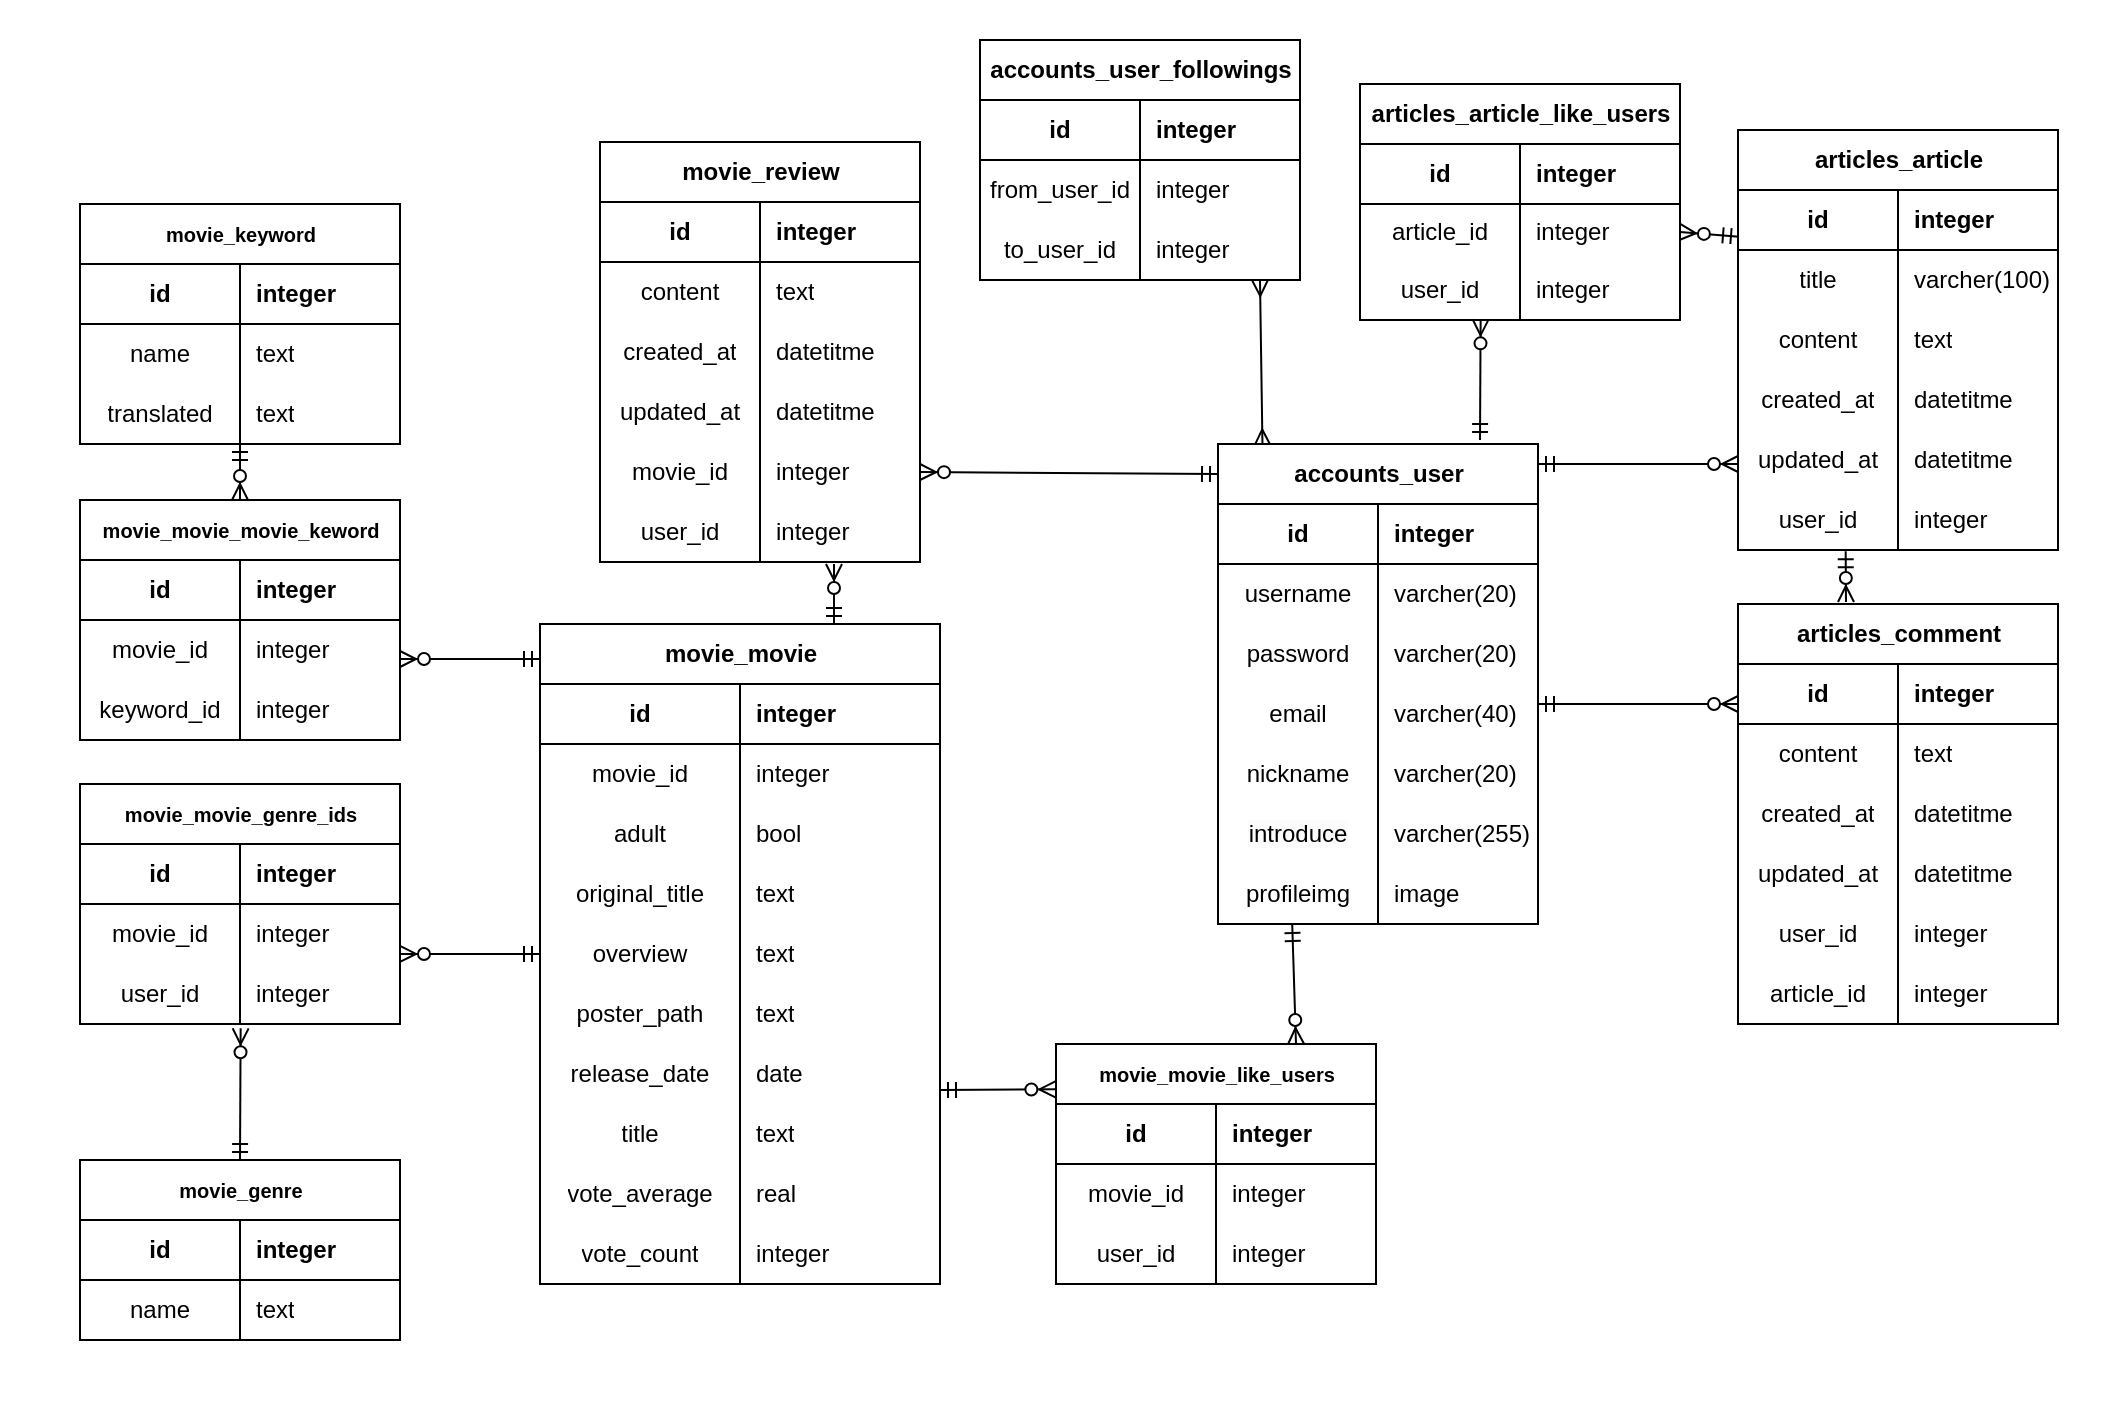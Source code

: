 <mxfile version="21.3.2" type="device">
  <diagram name="Page-1" id="e56a1550-8fbb-45ad-956c-1786394a9013">
    <mxGraphModel dx="2358" dy="690" grid="1" gridSize="10" guides="1" tooltips="1" connect="1" arrows="1" fold="1" page="1" pageScale="1" pageWidth="1100" pageHeight="850" background="none" math="0" shadow="0">
      <root>
        <mxCell id="0" />
        <mxCell id="1" parent="0" />
        <mxCell id="fXycZKkNRww4AiDQGf1V-356" value="" style="rounded=0;whiteSpace=wrap;html=1;labelBorderColor=default;fontColor=default;fillColor=default;strokeColor=none;" parent="1" vertex="1">
          <mxGeometry x="-60" y="40" width="1060" height="700" as="geometry" />
        </mxCell>
        <mxCell id="fXycZKkNRww4AiDQGf1V-77" value="accounts_user_followings" style="shape=table;startSize=30;container=1;collapsible=1;childLayout=tableLayout;fixedRows=1;rowLines=0;fontStyle=1;align=center;resizeLast=1;html=1;" parent="1" vertex="1">
          <mxGeometry x="430" y="60" width="160" height="120" as="geometry" />
        </mxCell>
        <mxCell id="fXycZKkNRww4AiDQGf1V-78" value="" style="shape=tableRow;horizontal=0;startSize=0;swimlaneHead=0;swimlaneBody=0;fillColor=none;collapsible=0;dropTarget=0;points=[[0,0.5],[1,0.5]];portConstraint=eastwest;top=0;left=0;right=0;bottom=1;" parent="fXycZKkNRww4AiDQGf1V-77" vertex="1">
          <mxGeometry y="30" width="160" height="30" as="geometry" />
        </mxCell>
        <mxCell id="fXycZKkNRww4AiDQGf1V-79" value="id" style="shape=partialRectangle;connectable=0;fillColor=none;top=0;left=0;bottom=0;right=0;fontStyle=1;overflow=hidden;whiteSpace=wrap;html=1;" parent="fXycZKkNRww4AiDQGf1V-78" vertex="1">
          <mxGeometry width="80" height="30" as="geometry">
            <mxRectangle width="80" height="30" as="alternateBounds" />
          </mxGeometry>
        </mxCell>
        <mxCell id="fXycZKkNRww4AiDQGf1V-80" value="integer" style="shape=partialRectangle;connectable=0;fillColor=none;top=0;left=0;bottom=0;right=0;align=left;spacingLeft=6;fontStyle=1;overflow=hidden;whiteSpace=wrap;html=1;" parent="fXycZKkNRww4AiDQGf1V-78" vertex="1">
          <mxGeometry x="80" width="80" height="30" as="geometry">
            <mxRectangle width="80" height="30" as="alternateBounds" />
          </mxGeometry>
        </mxCell>
        <mxCell id="fXycZKkNRww4AiDQGf1V-81" value="" style="shape=tableRow;horizontal=0;startSize=0;swimlaneHead=0;swimlaneBody=0;fillColor=none;collapsible=0;dropTarget=0;points=[[0,0.5],[1,0.5]];portConstraint=eastwest;top=0;left=0;right=0;bottom=0;" parent="fXycZKkNRww4AiDQGf1V-77" vertex="1">
          <mxGeometry y="60" width="160" height="30" as="geometry" />
        </mxCell>
        <mxCell id="fXycZKkNRww4AiDQGf1V-82" value="from_user_id" style="shape=partialRectangle;connectable=0;fillColor=none;top=0;left=0;bottom=0;right=0;editable=1;overflow=hidden;whiteSpace=wrap;html=1;" parent="fXycZKkNRww4AiDQGf1V-81" vertex="1">
          <mxGeometry width="80" height="30" as="geometry">
            <mxRectangle width="80" height="30" as="alternateBounds" />
          </mxGeometry>
        </mxCell>
        <mxCell id="fXycZKkNRww4AiDQGf1V-83" value="integer" style="shape=partialRectangle;connectable=0;fillColor=none;top=0;left=0;bottom=0;right=0;align=left;spacingLeft=6;overflow=hidden;whiteSpace=wrap;html=1;" parent="fXycZKkNRww4AiDQGf1V-81" vertex="1">
          <mxGeometry x="80" width="80" height="30" as="geometry">
            <mxRectangle width="80" height="30" as="alternateBounds" />
          </mxGeometry>
        </mxCell>
        <mxCell id="fXycZKkNRww4AiDQGf1V-84" value="" style="shape=tableRow;horizontal=0;startSize=0;swimlaneHead=0;swimlaneBody=0;fillColor=none;collapsible=0;dropTarget=0;points=[[0,0.5],[1,0.5]];portConstraint=eastwest;top=0;left=0;right=0;bottom=0;" parent="fXycZKkNRww4AiDQGf1V-77" vertex="1">
          <mxGeometry y="90" width="160" height="30" as="geometry" />
        </mxCell>
        <mxCell id="fXycZKkNRww4AiDQGf1V-85" value="to_user_id" style="shape=partialRectangle;connectable=0;fillColor=none;top=0;left=0;bottom=0;right=0;editable=1;overflow=hidden;whiteSpace=wrap;html=1;" parent="fXycZKkNRww4AiDQGf1V-84" vertex="1">
          <mxGeometry width="80" height="30" as="geometry">
            <mxRectangle width="80" height="30" as="alternateBounds" />
          </mxGeometry>
        </mxCell>
        <mxCell id="fXycZKkNRww4AiDQGf1V-86" value="integer" style="shape=partialRectangle;connectable=0;fillColor=none;top=0;left=0;bottom=0;right=0;align=left;spacingLeft=6;overflow=hidden;whiteSpace=wrap;html=1;" parent="fXycZKkNRww4AiDQGf1V-84" vertex="1">
          <mxGeometry x="80" width="80" height="30" as="geometry">
            <mxRectangle width="80" height="30" as="alternateBounds" />
          </mxGeometry>
        </mxCell>
        <mxCell id="fXycZKkNRww4AiDQGf1V-108" value="" style="fontSize=12;html=1;endArrow=ERmany;startArrow=ERmany;rounded=0;exitX=0.139;exitY=0.003;exitDx=0;exitDy=0;exitPerimeter=0;" parent="1" edge="1" source="fXycZKkNRww4AiDQGf1V-120">
          <mxGeometry width="100" height="100" relative="1" as="geometry">
            <mxPoint x="570.82" y="250" as="sourcePoint" />
            <mxPoint x="569.996" y="180" as="targetPoint" />
          </mxGeometry>
        </mxCell>
        <mxCell id="fXycZKkNRww4AiDQGf1V-120" value="accounts_user" style="shape=table;startSize=30;container=1;collapsible=1;childLayout=tableLayout;fixedRows=1;rowLines=0;fontStyle=1;align=center;resizeLast=1;html=1;" parent="1" vertex="1">
          <mxGeometry x="549" y="262" width="160" height="240" as="geometry" />
        </mxCell>
        <mxCell id="fXycZKkNRww4AiDQGf1V-121" value="" style="shape=tableRow;horizontal=0;startSize=0;swimlaneHead=0;swimlaneBody=0;fillColor=none;collapsible=0;dropTarget=0;points=[[0,0.5],[1,0.5]];portConstraint=eastwest;top=0;left=0;right=0;bottom=1;" parent="fXycZKkNRww4AiDQGf1V-120" vertex="1">
          <mxGeometry y="30" width="160" height="30" as="geometry" />
        </mxCell>
        <mxCell id="fXycZKkNRww4AiDQGf1V-122" value="id" style="shape=partialRectangle;connectable=0;fillColor=none;top=0;left=0;bottom=0;right=0;fontStyle=1;overflow=hidden;whiteSpace=wrap;html=1;" parent="fXycZKkNRww4AiDQGf1V-121" vertex="1">
          <mxGeometry width="80" height="30" as="geometry">
            <mxRectangle width="80" height="30" as="alternateBounds" />
          </mxGeometry>
        </mxCell>
        <mxCell id="fXycZKkNRww4AiDQGf1V-123" value="integer" style="shape=partialRectangle;connectable=0;fillColor=none;top=0;left=0;bottom=0;right=0;align=left;spacingLeft=6;fontStyle=1;overflow=hidden;whiteSpace=wrap;html=1;" parent="fXycZKkNRww4AiDQGf1V-121" vertex="1">
          <mxGeometry x="80" width="80" height="30" as="geometry">
            <mxRectangle width="80" height="30" as="alternateBounds" />
          </mxGeometry>
        </mxCell>
        <mxCell id="fXycZKkNRww4AiDQGf1V-124" value="" style="shape=tableRow;horizontal=0;startSize=0;swimlaneHead=0;swimlaneBody=0;fillColor=none;collapsible=0;dropTarget=0;points=[[0,0.5],[1,0.5]];portConstraint=eastwest;top=0;left=0;right=0;bottom=0;" parent="fXycZKkNRww4AiDQGf1V-120" vertex="1">
          <mxGeometry y="60" width="160" height="30" as="geometry" />
        </mxCell>
        <mxCell id="fXycZKkNRww4AiDQGf1V-125" value="username" style="shape=partialRectangle;connectable=0;fillColor=none;top=0;left=0;bottom=0;right=0;editable=1;overflow=hidden;whiteSpace=wrap;html=1;" parent="fXycZKkNRww4AiDQGf1V-124" vertex="1">
          <mxGeometry width="80" height="30" as="geometry">
            <mxRectangle width="80" height="30" as="alternateBounds" />
          </mxGeometry>
        </mxCell>
        <mxCell id="fXycZKkNRww4AiDQGf1V-126" value="varcher(20)" style="shape=partialRectangle;connectable=0;fillColor=none;top=0;left=0;bottom=0;right=0;align=left;spacingLeft=6;overflow=hidden;whiteSpace=wrap;html=1;" parent="fXycZKkNRww4AiDQGf1V-124" vertex="1">
          <mxGeometry x="80" width="80" height="30" as="geometry">
            <mxRectangle width="80" height="30" as="alternateBounds" />
          </mxGeometry>
        </mxCell>
        <mxCell id="fXycZKkNRww4AiDQGf1V-127" value="" style="shape=tableRow;horizontal=0;startSize=0;swimlaneHead=0;swimlaneBody=0;fillColor=none;collapsible=0;dropTarget=0;points=[[0,0.5],[1,0.5]];portConstraint=eastwest;top=0;left=0;right=0;bottom=0;" parent="fXycZKkNRww4AiDQGf1V-120" vertex="1">
          <mxGeometry y="90" width="160" height="30" as="geometry" />
        </mxCell>
        <mxCell id="fXycZKkNRww4AiDQGf1V-128" value="password" style="shape=partialRectangle;connectable=0;fillColor=none;top=0;left=0;bottom=0;right=0;editable=1;overflow=hidden;whiteSpace=wrap;html=1;" parent="fXycZKkNRww4AiDQGf1V-127" vertex="1">
          <mxGeometry width="80" height="30" as="geometry">
            <mxRectangle width="80" height="30" as="alternateBounds" />
          </mxGeometry>
        </mxCell>
        <mxCell id="fXycZKkNRww4AiDQGf1V-129" value="varcher(20)" style="shape=partialRectangle;connectable=0;fillColor=none;top=0;left=0;bottom=0;right=0;align=left;spacingLeft=6;overflow=hidden;whiteSpace=wrap;html=1;" parent="fXycZKkNRww4AiDQGf1V-127" vertex="1">
          <mxGeometry x="80" width="80" height="30" as="geometry">
            <mxRectangle width="80" height="30" as="alternateBounds" />
          </mxGeometry>
        </mxCell>
        <mxCell id="fXycZKkNRww4AiDQGf1V-151" style="shape=tableRow;horizontal=0;startSize=0;swimlaneHead=0;swimlaneBody=0;fillColor=none;collapsible=0;dropTarget=0;points=[[0,0.5],[1,0.5]];portConstraint=eastwest;top=0;left=0;right=0;bottom=0;" parent="fXycZKkNRww4AiDQGf1V-120" vertex="1">
          <mxGeometry y="120" width="160" height="30" as="geometry" />
        </mxCell>
        <mxCell id="fXycZKkNRww4AiDQGf1V-152" value="email" style="shape=partialRectangle;connectable=0;fillColor=none;top=0;left=0;bottom=0;right=0;editable=1;overflow=hidden;whiteSpace=wrap;html=1;" parent="fXycZKkNRww4AiDQGf1V-151" vertex="1">
          <mxGeometry width="80" height="30" as="geometry">
            <mxRectangle width="80" height="30" as="alternateBounds" />
          </mxGeometry>
        </mxCell>
        <mxCell id="fXycZKkNRww4AiDQGf1V-153" value="varcher(40)" style="shape=partialRectangle;connectable=0;fillColor=none;top=0;left=0;bottom=0;right=0;align=left;spacingLeft=6;overflow=hidden;whiteSpace=wrap;html=1;" parent="fXycZKkNRww4AiDQGf1V-151" vertex="1">
          <mxGeometry x="80" width="80" height="30" as="geometry">
            <mxRectangle width="80" height="30" as="alternateBounds" />
          </mxGeometry>
        </mxCell>
        <mxCell id="z7mCsYC5kO6jKhmClLrD-73" style="shape=tableRow;horizontal=0;startSize=0;swimlaneHead=0;swimlaneBody=0;fillColor=none;collapsible=0;dropTarget=0;points=[[0,0.5],[1,0.5]];portConstraint=eastwest;top=0;left=0;right=0;bottom=0;" vertex="1" parent="fXycZKkNRww4AiDQGf1V-120">
          <mxGeometry y="150" width="160" height="30" as="geometry" />
        </mxCell>
        <mxCell id="z7mCsYC5kO6jKhmClLrD-74" value="nickname" style="shape=partialRectangle;connectable=0;fillColor=none;top=0;left=0;bottom=0;right=0;editable=1;overflow=hidden;whiteSpace=wrap;html=1;" vertex="1" parent="z7mCsYC5kO6jKhmClLrD-73">
          <mxGeometry width="80" height="30" as="geometry">
            <mxRectangle width="80" height="30" as="alternateBounds" />
          </mxGeometry>
        </mxCell>
        <mxCell id="z7mCsYC5kO6jKhmClLrD-75" value="varcher(20)" style="shape=partialRectangle;connectable=0;fillColor=none;top=0;left=0;bottom=0;right=0;align=left;spacingLeft=6;overflow=hidden;whiteSpace=wrap;html=1;" vertex="1" parent="z7mCsYC5kO6jKhmClLrD-73">
          <mxGeometry x="80" width="80" height="30" as="geometry">
            <mxRectangle width="80" height="30" as="alternateBounds" />
          </mxGeometry>
        </mxCell>
        <mxCell id="z7mCsYC5kO6jKhmClLrD-70" style="shape=tableRow;horizontal=0;startSize=0;swimlaneHead=0;swimlaneBody=0;fillColor=none;collapsible=0;dropTarget=0;points=[[0,0.5],[1,0.5]];portConstraint=eastwest;top=0;left=0;right=0;bottom=0;" vertex="1" parent="fXycZKkNRww4AiDQGf1V-120">
          <mxGeometry y="180" width="160" height="30" as="geometry" />
        </mxCell>
        <mxCell id="z7mCsYC5kO6jKhmClLrD-71" value="&lt;span style=&quot;color: rgb(0, 0, 0); font-family: Helvetica; font-size: 12px; font-style: normal; font-variant-ligatures: normal; font-variant-caps: normal; font-weight: 400; letter-spacing: normal; orphans: 2; text-align: center; text-indent: 0px; text-transform: none; widows: 2; word-spacing: 0px; -webkit-text-stroke-width: 0px; background-color: rgb(251, 251, 251); text-decoration-thickness: initial; text-decoration-style: initial; text-decoration-color: initial; float: none; display: inline !important;&quot;&gt;introduce&lt;/span&gt;" style="shape=partialRectangle;connectable=0;fillColor=none;top=0;left=0;bottom=0;right=0;editable=1;overflow=hidden;whiteSpace=wrap;html=1;" vertex="1" parent="z7mCsYC5kO6jKhmClLrD-70">
          <mxGeometry width="80" height="30" as="geometry">
            <mxRectangle width="80" height="30" as="alternateBounds" />
          </mxGeometry>
        </mxCell>
        <mxCell id="z7mCsYC5kO6jKhmClLrD-72" value="varcher(255)" style="shape=partialRectangle;connectable=0;fillColor=none;top=0;left=0;bottom=0;right=0;align=left;spacingLeft=6;overflow=hidden;whiteSpace=wrap;html=1;" vertex="1" parent="z7mCsYC5kO6jKhmClLrD-70">
          <mxGeometry x="80" width="80" height="30" as="geometry">
            <mxRectangle width="80" height="30" as="alternateBounds" />
          </mxGeometry>
        </mxCell>
        <mxCell id="z7mCsYC5kO6jKhmClLrD-67" style="shape=tableRow;horizontal=0;startSize=0;swimlaneHead=0;swimlaneBody=0;fillColor=none;collapsible=0;dropTarget=0;points=[[0,0.5],[1,0.5]];portConstraint=eastwest;top=0;left=0;right=0;bottom=0;" vertex="1" parent="fXycZKkNRww4AiDQGf1V-120">
          <mxGeometry y="210" width="160" height="30" as="geometry" />
        </mxCell>
        <mxCell id="z7mCsYC5kO6jKhmClLrD-68" value="profileimg" style="shape=partialRectangle;connectable=0;fillColor=none;top=0;left=0;bottom=0;right=0;editable=1;overflow=hidden;whiteSpace=wrap;html=1;" vertex="1" parent="z7mCsYC5kO6jKhmClLrD-67">
          <mxGeometry width="80" height="30" as="geometry">
            <mxRectangle width="80" height="30" as="alternateBounds" />
          </mxGeometry>
        </mxCell>
        <mxCell id="z7mCsYC5kO6jKhmClLrD-69" value="image" style="shape=partialRectangle;connectable=0;fillColor=none;top=0;left=0;bottom=0;right=0;align=left;spacingLeft=6;overflow=hidden;whiteSpace=wrap;html=1;" vertex="1" parent="z7mCsYC5kO6jKhmClLrD-67">
          <mxGeometry x="80" width="80" height="30" as="geometry">
            <mxRectangle width="80" height="30" as="alternateBounds" />
          </mxGeometry>
        </mxCell>
        <mxCell id="fXycZKkNRww4AiDQGf1V-157" value="articles_article" style="shape=table;startSize=30;container=1;collapsible=1;childLayout=tableLayout;fixedRows=1;rowLines=0;fontStyle=1;align=center;resizeLast=1;html=1;" parent="1" vertex="1">
          <mxGeometry x="809" y="105" width="160" height="210" as="geometry" />
        </mxCell>
        <mxCell id="fXycZKkNRww4AiDQGf1V-158" value="" style="shape=tableRow;horizontal=0;startSize=0;swimlaneHead=0;swimlaneBody=0;fillColor=none;collapsible=0;dropTarget=0;points=[[0,0.5],[1,0.5]];portConstraint=eastwest;top=0;left=0;right=0;bottom=1;" parent="fXycZKkNRww4AiDQGf1V-157" vertex="1">
          <mxGeometry y="30" width="160" height="30" as="geometry" />
        </mxCell>
        <mxCell id="fXycZKkNRww4AiDQGf1V-159" value="id" style="shape=partialRectangle;connectable=0;fillColor=none;top=0;left=0;bottom=0;right=0;fontStyle=1;overflow=hidden;whiteSpace=wrap;html=1;" parent="fXycZKkNRww4AiDQGf1V-158" vertex="1">
          <mxGeometry width="80" height="30" as="geometry">
            <mxRectangle width="80" height="30" as="alternateBounds" />
          </mxGeometry>
        </mxCell>
        <mxCell id="fXycZKkNRww4AiDQGf1V-160" value="integer" style="shape=partialRectangle;connectable=0;fillColor=none;top=0;left=0;bottom=0;right=0;align=left;spacingLeft=6;fontStyle=1;overflow=hidden;whiteSpace=wrap;html=1;" parent="fXycZKkNRww4AiDQGf1V-158" vertex="1">
          <mxGeometry x="80" width="80" height="30" as="geometry">
            <mxRectangle width="80" height="30" as="alternateBounds" />
          </mxGeometry>
        </mxCell>
        <mxCell id="fXycZKkNRww4AiDQGf1V-161" value="" style="shape=tableRow;horizontal=0;startSize=0;swimlaneHead=0;swimlaneBody=0;fillColor=none;collapsible=0;dropTarget=0;points=[[0,0.5],[1,0.5]];portConstraint=eastwest;top=0;left=0;right=0;bottom=0;" parent="fXycZKkNRww4AiDQGf1V-157" vertex="1">
          <mxGeometry y="60" width="160" height="30" as="geometry" />
        </mxCell>
        <mxCell id="fXycZKkNRww4AiDQGf1V-162" value="title" style="shape=partialRectangle;connectable=0;fillColor=none;top=0;left=0;bottom=0;right=0;editable=1;overflow=hidden;whiteSpace=wrap;html=1;" parent="fXycZKkNRww4AiDQGf1V-161" vertex="1">
          <mxGeometry width="80" height="30" as="geometry">
            <mxRectangle width="80" height="30" as="alternateBounds" />
          </mxGeometry>
        </mxCell>
        <mxCell id="fXycZKkNRww4AiDQGf1V-163" value="varcher(100)" style="shape=partialRectangle;connectable=0;fillColor=none;top=0;left=0;bottom=0;right=0;align=left;spacingLeft=6;overflow=hidden;whiteSpace=wrap;html=1;" parent="fXycZKkNRww4AiDQGf1V-161" vertex="1">
          <mxGeometry x="80" width="80" height="30" as="geometry">
            <mxRectangle width="80" height="30" as="alternateBounds" />
          </mxGeometry>
        </mxCell>
        <mxCell id="fXycZKkNRww4AiDQGf1V-164" value="" style="shape=tableRow;horizontal=0;startSize=0;swimlaneHead=0;swimlaneBody=0;fillColor=none;collapsible=0;dropTarget=0;points=[[0,0.5],[1,0.5]];portConstraint=eastwest;top=0;left=0;right=0;bottom=0;" parent="fXycZKkNRww4AiDQGf1V-157" vertex="1">
          <mxGeometry y="90" width="160" height="30" as="geometry" />
        </mxCell>
        <mxCell id="fXycZKkNRww4AiDQGf1V-165" value="content" style="shape=partialRectangle;connectable=0;fillColor=none;top=0;left=0;bottom=0;right=0;editable=1;overflow=hidden;whiteSpace=wrap;html=1;" parent="fXycZKkNRww4AiDQGf1V-164" vertex="1">
          <mxGeometry width="80" height="30" as="geometry">
            <mxRectangle width="80" height="30" as="alternateBounds" />
          </mxGeometry>
        </mxCell>
        <mxCell id="fXycZKkNRww4AiDQGf1V-166" value="text" style="shape=partialRectangle;connectable=0;fillColor=none;top=0;left=0;bottom=0;right=0;align=left;spacingLeft=6;overflow=hidden;whiteSpace=wrap;html=1;" parent="fXycZKkNRww4AiDQGf1V-164" vertex="1">
          <mxGeometry x="80" width="80" height="30" as="geometry">
            <mxRectangle width="80" height="30" as="alternateBounds" />
          </mxGeometry>
        </mxCell>
        <mxCell id="fXycZKkNRww4AiDQGf1V-167" style="shape=tableRow;horizontal=0;startSize=0;swimlaneHead=0;swimlaneBody=0;fillColor=none;collapsible=0;dropTarget=0;points=[[0,0.5],[1,0.5]];portConstraint=eastwest;top=0;left=0;right=0;bottom=0;" parent="fXycZKkNRww4AiDQGf1V-157" vertex="1">
          <mxGeometry y="120" width="160" height="30" as="geometry" />
        </mxCell>
        <mxCell id="fXycZKkNRww4AiDQGf1V-168" value="created_at" style="shape=partialRectangle;connectable=0;fillColor=none;top=0;left=0;bottom=0;right=0;editable=1;overflow=hidden;whiteSpace=wrap;html=1;" parent="fXycZKkNRww4AiDQGf1V-167" vertex="1">
          <mxGeometry width="80" height="30" as="geometry">
            <mxRectangle width="80" height="30" as="alternateBounds" />
          </mxGeometry>
        </mxCell>
        <mxCell id="fXycZKkNRww4AiDQGf1V-169" value="datetitme" style="shape=partialRectangle;connectable=0;fillColor=none;top=0;left=0;bottom=0;right=0;align=left;spacingLeft=6;overflow=hidden;whiteSpace=wrap;html=1;" parent="fXycZKkNRww4AiDQGf1V-167" vertex="1">
          <mxGeometry x="80" width="80" height="30" as="geometry">
            <mxRectangle width="80" height="30" as="alternateBounds" />
          </mxGeometry>
        </mxCell>
        <mxCell id="fXycZKkNRww4AiDQGf1V-170" style="shape=tableRow;horizontal=0;startSize=0;swimlaneHead=0;swimlaneBody=0;fillColor=none;collapsible=0;dropTarget=0;points=[[0,0.5],[1,0.5]];portConstraint=eastwest;top=0;left=0;right=0;bottom=0;" parent="fXycZKkNRww4AiDQGf1V-157" vertex="1">
          <mxGeometry y="150" width="160" height="30" as="geometry" />
        </mxCell>
        <mxCell id="fXycZKkNRww4AiDQGf1V-171" value="updated_at" style="shape=partialRectangle;connectable=0;fillColor=none;top=0;left=0;bottom=0;right=0;editable=1;overflow=hidden;whiteSpace=wrap;html=1;" parent="fXycZKkNRww4AiDQGf1V-170" vertex="1">
          <mxGeometry width="80" height="30" as="geometry">
            <mxRectangle width="80" height="30" as="alternateBounds" />
          </mxGeometry>
        </mxCell>
        <mxCell id="fXycZKkNRww4AiDQGf1V-172" value="datetitme" style="shape=partialRectangle;connectable=0;fillColor=none;top=0;left=0;bottom=0;right=0;align=left;spacingLeft=6;overflow=hidden;whiteSpace=wrap;html=1;" parent="fXycZKkNRww4AiDQGf1V-170" vertex="1">
          <mxGeometry x="80" width="80" height="30" as="geometry">
            <mxRectangle width="80" height="30" as="alternateBounds" />
          </mxGeometry>
        </mxCell>
        <mxCell id="fXycZKkNRww4AiDQGf1V-312" style="shape=tableRow;horizontal=0;startSize=0;swimlaneHead=0;swimlaneBody=0;fillColor=none;collapsible=0;dropTarget=0;points=[[0,0.5],[1,0.5]];portConstraint=eastwest;top=0;left=0;right=0;bottom=0;" parent="fXycZKkNRww4AiDQGf1V-157" vertex="1">
          <mxGeometry y="180" width="160" height="30" as="geometry" />
        </mxCell>
        <mxCell id="fXycZKkNRww4AiDQGf1V-313" value="user_id" style="shape=partialRectangle;connectable=0;fillColor=none;top=0;left=0;bottom=0;right=0;editable=1;overflow=hidden;whiteSpace=wrap;html=1;" parent="fXycZKkNRww4AiDQGf1V-312" vertex="1">
          <mxGeometry width="80" height="30" as="geometry">
            <mxRectangle width="80" height="30" as="alternateBounds" />
          </mxGeometry>
        </mxCell>
        <mxCell id="fXycZKkNRww4AiDQGf1V-314" value="integer" style="shape=partialRectangle;connectable=0;fillColor=none;top=0;left=0;bottom=0;right=0;align=left;spacingLeft=6;overflow=hidden;whiteSpace=wrap;html=1;" parent="fXycZKkNRww4AiDQGf1V-312" vertex="1">
          <mxGeometry x="80" width="80" height="30" as="geometry">
            <mxRectangle width="80" height="30" as="alternateBounds" />
          </mxGeometry>
        </mxCell>
        <mxCell id="fXycZKkNRww4AiDQGf1V-221" value="articles_comment" style="shape=table;startSize=30;container=1;collapsible=1;childLayout=tableLayout;fixedRows=1;rowLines=0;fontStyle=1;align=center;resizeLast=1;html=1;" parent="1" vertex="1">
          <mxGeometry x="809" y="342" width="160" height="210" as="geometry" />
        </mxCell>
        <mxCell id="fXycZKkNRww4AiDQGf1V-222" value="" style="shape=tableRow;horizontal=0;startSize=0;swimlaneHead=0;swimlaneBody=0;fillColor=none;collapsible=0;dropTarget=0;points=[[0,0.5],[1,0.5]];portConstraint=eastwest;top=0;left=0;right=0;bottom=1;" parent="fXycZKkNRww4AiDQGf1V-221" vertex="1">
          <mxGeometry y="30" width="160" height="30" as="geometry" />
        </mxCell>
        <mxCell id="fXycZKkNRww4AiDQGf1V-223" value="id" style="shape=partialRectangle;connectable=0;fillColor=none;top=0;left=0;bottom=0;right=0;fontStyle=1;overflow=hidden;whiteSpace=wrap;html=1;" parent="fXycZKkNRww4AiDQGf1V-222" vertex="1">
          <mxGeometry width="80" height="30" as="geometry">
            <mxRectangle width="80" height="30" as="alternateBounds" />
          </mxGeometry>
        </mxCell>
        <mxCell id="fXycZKkNRww4AiDQGf1V-224" value="integer" style="shape=partialRectangle;connectable=0;fillColor=none;top=0;left=0;bottom=0;right=0;align=left;spacingLeft=6;fontStyle=1;overflow=hidden;whiteSpace=wrap;html=1;" parent="fXycZKkNRww4AiDQGf1V-222" vertex="1">
          <mxGeometry x="80" width="80" height="30" as="geometry">
            <mxRectangle width="80" height="30" as="alternateBounds" />
          </mxGeometry>
        </mxCell>
        <mxCell id="fXycZKkNRww4AiDQGf1V-228" value="" style="shape=tableRow;horizontal=0;startSize=0;swimlaneHead=0;swimlaneBody=0;fillColor=none;collapsible=0;dropTarget=0;points=[[0,0.5],[1,0.5]];portConstraint=eastwest;top=0;left=0;right=0;bottom=0;" parent="fXycZKkNRww4AiDQGf1V-221" vertex="1">
          <mxGeometry y="60" width="160" height="30" as="geometry" />
        </mxCell>
        <mxCell id="fXycZKkNRww4AiDQGf1V-229" value="content" style="shape=partialRectangle;connectable=0;fillColor=none;top=0;left=0;bottom=0;right=0;editable=1;overflow=hidden;whiteSpace=wrap;html=1;" parent="fXycZKkNRww4AiDQGf1V-228" vertex="1">
          <mxGeometry width="80" height="30" as="geometry">
            <mxRectangle width="80" height="30" as="alternateBounds" />
          </mxGeometry>
        </mxCell>
        <mxCell id="fXycZKkNRww4AiDQGf1V-230" value="text" style="shape=partialRectangle;connectable=0;fillColor=none;top=0;left=0;bottom=0;right=0;align=left;spacingLeft=6;overflow=hidden;whiteSpace=wrap;html=1;" parent="fXycZKkNRww4AiDQGf1V-228" vertex="1">
          <mxGeometry x="80" width="80" height="30" as="geometry">
            <mxRectangle width="80" height="30" as="alternateBounds" />
          </mxGeometry>
        </mxCell>
        <mxCell id="fXycZKkNRww4AiDQGf1V-231" style="shape=tableRow;horizontal=0;startSize=0;swimlaneHead=0;swimlaneBody=0;fillColor=none;collapsible=0;dropTarget=0;points=[[0,0.5],[1,0.5]];portConstraint=eastwest;top=0;left=0;right=0;bottom=0;" parent="fXycZKkNRww4AiDQGf1V-221" vertex="1">
          <mxGeometry y="90" width="160" height="30" as="geometry" />
        </mxCell>
        <mxCell id="fXycZKkNRww4AiDQGf1V-232" value="created_at" style="shape=partialRectangle;connectable=0;fillColor=none;top=0;left=0;bottom=0;right=0;editable=1;overflow=hidden;whiteSpace=wrap;html=1;" parent="fXycZKkNRww4AiDQGf1V-231" vertex="1">
          <mxGeometry width="80" height="30" as="geometry">
            <mxRectangle width="80" height="30" as="alternateBounds" />
          </mxGeometry>
        </mxCell>
        <mxCell id="fXycZKkNRww4AiDQGf1V-233" value="datetitme" style="shape=partialRectangle;connectable=0;fillColor=none;top=0;left=0;bottom=0;right=0;align=left;spacingLeft=6;overflow=hidden;whiteSpace=wrap;html=1;" parent="fXycZKkNRww4AiDQGf1V-231" vertex="1">
          <mxGeometry x="80" width="80" height="30" as="geometry">
            <mxRectangle width="80" height="30" as="alternateBounds" />
          </mxGeometry>
        </mxCell>
        <mxCell id="fXycZKkNRww4AiDQGf1V-234" style="shape=tableRow;horizontal=0;startSize=0;swimlaneHead=0;swimlaneBody=0;fillColor=none;collapsible=0;dropTarget=0;points=[[0,0.5],[1,0.5]];portConstraint=eastwest;top=0;left=0;right=0;bottom=0;" parent="fXycZKkNRww4AiDQGf1V-221" vertex="1">
          <mxGeometry y="120" width="160" height="30" as="geometry" />
        </mxCell>
        <mxCell id="fXycZKkNRww4AiDQGf1V-235" value="updated_at" style="shape=partialRectangle;connectable=0;fillColor=none;top=0;left=0;bottom=0;right=0;editable=1;overflow=hidden;whiteSpace=wrap;html=1;" parent="fXycZKkNRww4AiDQGf1V-234" vertex="1">
          <mxGeometry width="80" height="30" as="geometry">
            <mxRectangle width="80" height="30" as="alternateBounds" />
          </mxGeometry>
        </mxCell>
        <mxCell id="fXycZKkNRww4AiDQGf1V-236" value="datetitme" style="shape=partialRectangle;connectable=0;fillColor=none;top=0;left=0;bottom=0;right=0;align=left;spacingLeft=6;overflow=hidden;whiteSpace=wrap;html=1;" parent="fXycZKkNRww4AiDQGf1V-234" vertex="1">
          <mxGeometry x="80" width="80" height="30" as="geometry">
            <mxRectangle width="80" height="30" as="alternateBounds" />
          </mxGeometry>
        </mxCell>
        <mxCell id="fXycZKkNRww4AiDQGf1V-309" style="shape=tableRow;horizontal=0;startSize=0;swimlaneHead=0;swimlaneBody=0;fillColor=none;collapsible=0;dropTarget=0;points=[[0,0.5],[1,0.5]];portConstraint=eastwest;top=0;left=0;right=0;bottom=0;" parent="fXycZKkNRww4AiDQGf1V-221" vertex="1">
          <mxGeometry y="150" width="160" height="30" as="geometry" />
        </mxCell>
        <mxCell id="fXycZKkNRww4AiDQGf1V-310" value="user_id" style="shape=partialRectangle;connectable=0;fillColor=none;top=0;left=0;bottom=0;right=0;editable=1;overflow=hidden;whiteSpace=wrap;html=1;" parent="fXycZKkNRww4AiDQGf1V-309" vertex="1">
          <mxGeometry width="80" height="30" as="geometry">
            <mxRectangle width="80" height="30" as="alternateBounds" />
          </mxGeometry>
        </mxCell>
        <mxCell id="fXycZKkNRww4AiDQGf1V-311" value="integer" style="shape=partialRectangle;connectable=0;fillColor=none;top=0;left=0;bottom=0;right=0;align=left;spacingLeft=6;overflow=hidden;whiteSpace=wrap;html=1;" parent="fXycZKkNRww4AiDQGf1V-309" vertex="1">
          <mxGeometry x="80" width="80" height="30" as="geometry">
            <mxRectangle width="80" height="30" as="alternateBounds" />
          </mxGeometry>
        </mxCell>
        <mxCell id="z7mCsYC5kO6jKhmClLrD-76" style="shape=tableRow;horizontal=0;startSize=0;swimlaneHead=0;swimlaneBody=0;fillColor=none;collapsible=0;dropTarget=0;points=[[0,0.5],[1,0.5]];portConstraint=eastwest;top=0;left=0;right=0;bottom=0;" vertex="1" parent="fXycZKkNRww4AiDQGf1V-221">
          <mxGeometry y="180" width="160" height="30" as="geometry" />
        </mxCell>
        <mxCell id="z7mCsYC5kO6jKhmClLrD-77" value="article_id" style="shape=partialRectangle;connectable=0;fillColor=none;top=0;left=0;bottom=0;right=0;editable=1;overflow=hidden;whiteSpace=wrap;html=1;" vertex="1" parent="z7mCsYC5kO6jKhmClLrD-76">
          <mxGeometry width="80" height="30" as="geometry">
            <mxRectangle width="80" height="30" as="alternateBounds" />
          </mxGeometry>
        </mxCell>
        <mxCell id="z7mCsYC5kO6jKhmClLrD-78" value="integer" style="shape=partialRectangle;connectable=0;fillColor=none;top=0;left=0;bottom=0;right=0;align=left;spacingLeft=6;overflow=hidden;whiteSpace=wrap;html=1;" vertex="1" parent="z7mCsYC5kO6jKhmClLrD-76">
          <mxGeometry x="80" width="80" height="30" as="geometry">
            <mxRectangle width="80" height="30" as="alternateBounds" />
          </mxGeometry>
        </mxCell>
        <mxCell id="fXycZKkNRww4AiDQGf1V-238" value="" style="fontSize=12;html=1;endArrow=ERzeroToMany;startArrow=ERmandOne;rounded=0;" parent="1" edge="1">
          <mxGeometry width="100" height="100" relative="1" as="geometry">
            <mxPoint x="709" y="272" as="sourcePoint" />
            <mxPoint x="809" y="272" as="targetPoint" />
          </mxGeometry>
        </mxCell>
        <mxCell id="fXycZKkNRww4AiDQGf1V-239" value="" style="fontSize=12;html=1;endArrow=ERzeroToMany;startArrow=ERmandOne;rounded=0;entryX=0.003;entryY=0.343;entryDx=0;entryDy=0;entryPerimeter=0;" parent="1" edge="1">
          <mxGeometry width="100" height="100" relative="1" as="geometry">
            <mxPoint x="709" y="392" as="sourcePoint" />
            <mxPoint x="809" y="392" as="targetPoint" />
          </mxGeometry>
        </mxCell>
        <mxCell id="fXycZKkNRww4AiDQGf1V-244" value="movie_movie" style="shape=table;startSize=30;container=1;collapsible=1;childLayout=tableLayout;fixedRows=1;rowLines=0;fontStyle=1;align=center;resizeLast=1;html=1;" parent="1" vertex="1">
          <mxGeometry x="210" y="352" width="200" height="330" as="geometry" />
        </mxCell>
        <mxCell id="fXycZKkNRww4AiDQGf1V-245" value="" style="shape=tableRow;horizontal=0;startSize=0;swimlaneHead=0;swimlaneBody=0;fillColor=none;collapsible=0;dropTarget=0;points=[[0,0.5],[1,0.5]];portConstraint=eastwest;top=0;left=0;right=0;bottom=1;" parent="fXycZKkNRww4AiDQGf1V-244" vertex="1">
          <mxGeometry y="30" width="200" height="30" as="geometry" />
        </mxCell>
        <mxCell id="fXycZKkNRww4AiDQGf1V-246" value="id" style="shape=partialRectangle;connectable=0;fillColor=none;top=0;left=0;bottom=0;right=0;fontStyle=1;overflow=hidden;whiteSpace=wrap;html=1;" parent="fXycZKkNRww4AiDQGf1V-245" vertex="1">
          <mxGeometry width="100.0" height="30" as="geometry">
            <mxRectangle width="100.0" height="30" as="alternateBounds" />
          </mxGeometry>
        </mxCell>
        <mxCell id="fXycZKkNRww4AiDQGf1V-247" value="integer" style="shape=partialRectangle;connectable=0;fillColor=none;top=0;left=0;bottom=0;right=0;align=left;spacingLeft=6;fontStyle=1;overflow=hidden;whiteSpace=wrap;html=1;" parent="fXycZKkNRww4AiDQGf1V-245" vertex="1">
          <mxGeometry x="100.0" width="100.0" height="30" as="geometry">
            <mxRectangle width="100.0" height="30" as="alternateBounds" />
          </mxGeometry>
        </mxCell>
        <mxCell id="z7mCsYC5kO6jKhmClLrD-80" style="shape=tableRow;horizontal=0;startSize=0;swimlaneHead=0;swimlaneBody=0;fillColor=none;collapsible=0;dropTarget=0;points=[[0,0.5],[1,0.5]];portConstraint=eastwest;top=0;left=0;right=0;bottom=0;" vertex="1" parent="fXycZKkNRww4AiDQGf1V-244">
          <mxGeometry y="60" width="200" height="30" as="geometry" />
        </mxCell>
        <mxCell id="z7mCsYC5kO6jKhmClLrD-81" value="movie_id" style="shape=partialRectangle;connectable=0;fillColor=none;top=0;left=0;bottom=0;right=0;editable=1;overflow=hidden;whiteSpace=wrap;html=1;" vertex="1" parent="z7mCsYC5kO6jKhmClLrD-80">
          <mxGeometry width="100.0" height="30" as="geometry">
            <mxRectangle width="100.0" height="30" as="alternateBounds" />
          </mxGeometry>
        </mxCell>
        <mxCell id="z7mCsYC5kO6jKhmClLrD-82" value="integer" style="shape=partialRectangle;connectable=0;fillColor=none;top=0;left=0;bottom=0;right=0;align=left;spacingLeft=6;overflow=hidden;whiteSpace=wrap;html=1;" vertex="1" parent="z7mCsYC5kO6jKhmClLrD-80">
          <mxGeometry x="100.0" width="100.0" height="30" as="geometry">
            <mxRectangle width="100.0" height="30" as="alternateBounds" />
          </mxGeometry>
        </mxCell>
        <mxCell id="fXycZKkNRww4AiDQGf1V-248" value="" style="shape=tableRow;horizontal=0;startSize=0;swimlaneHead=0;swimlaneBody=0;fillColor=none;collapsible=0;dropTarget=0;points=[[0,0.5],[1,0.5]];portConstraint=eastwest;top=0;left=0;right=0;bottom=0;" parent="fXycZKkNRww4AiDQGf1V-244" vertex="1">
          <mxGeometry y="90" width="200" height="30" as="geometry" />
        </mxCell>
        <mxCell id="fXycZKkNRww4AiDQGf1V-249" value="adult" style="shape=partialRectangle;connectable=0;fillColor=none;top=0;left=0;bottom=0;right=0;editable=1;overflow=hidden;whiteSpace=wrap;html=1;" parent="fXycZKkNRww4AiDQGf1V-248" vertex="1">
          <mxGeometry width="100.0" height="30" as="geometry">
            <mxRectangle width="100.0" height="30" as="alternateBounds" />
          </mxGeometry>
        </mxCell>
        <mxCell id="fXycZKkNRww4AiDQGf1V-250" value="bool" style="shape=partialRectangle;connectable=0;fillColor=none;top=0;left=0;bottom=0;right=0;align=left;spacingLeft=6;overflow=hidden;whiteSpace=wrap;html=1;" parent="fXycZKkNRww4AiDQGf1V-248" vertex="1">
          <mxGeometry x="100.0" width="100.0" height="30" as="geometry">
            <mxRectangle width="100.0" height="30" as="alternateBounds" />
          </mxGeometry>
        </mxCell>
        <mxCell id="z7mCsYC5kO6jKhmClLrD-25" style="shape=tableRow;horizontal=0;startSize=0;swimlaneHead=0;swimlaneBody=0;fillColor=none;collapsible=0;dropTarget=0;points=[[0,0.5],[1,0.5]];portConstraint=eastwest;top=0;left=0;right=0;bottom=0;" vertex="1" parent="fXycZKkNRww4AiDQGf1V-244">
          <mxGeometry y="120" width="200" height="30" as="geometry" />
        </mxCell>
        <mxCell id="z7mCsYC5kO6jKhmClLrD-26" value="original_title" style="shape=partialRectangle;connectable=0;fillColor=none;top=0;left=0;bottom=0;right=0;editable=1;overflow=hidden;whiteSpace=wrap;html=1;" vertex="1" parent="z7mCsYC5kO6jKhmClLrD-25">
          <mxGeometry width="100.0" height="30" as="geometry">
            <mxRectangle width="100.0" height="30" as="alternateBounds" />
          </mxGeometry>
        </mxCell>
        <mxCell id="z7mCsYC5kO6jKhmClLrD-27" value="text" style="shape=partialRectangle;connectable=0;fillColor=none;top=0;left=0;bottom=0;right=0;align=left;spacingLeft=6;overflow=hidden;whiteSpace=wrap;html=1;" vertex="1" parent="z7mCsYC5kO6jKhmClLrD-25">
          <mxGeometry x="100.0" width="100.0" height="30" as="geometry">
            <mxRectangle width="100.0" height="30" as="alternateBounds" />
          </mxGeometry>
        </mxCell>
        <mxCell id="fXycZKkNRww4AiDQGf1V-276" style="shape=tableRow;horizontal=0;startSize=0;swimlaneHead=0;swimlaneBody=0;fillColor=none;collapsible=0;dropTarget=0;points=[[0,0.5],[1,0.5]];portConstraint=eastwest;top=0;left=0;right=0;bottom=0;" parent="fXycZKkNRww4AiDQGf1V-244" vertex="1">
          <mxGeometry y="150" width="200" height="30" as="geometry" />
        </mxCell>
        <mxCell id="fXycZKkNRww4AiDQGf1V-277" value="overview" style="shape=partialRectangle;connectable=0;fillColor=none;top=0;left=0;bottom=0;right=0;editable=1;overflow=hidden;whiteSpace=wrap;html=1;" parent="fXycZKkNRww4AiDQGf1V-276" vertex="1">
          <mxGeometry width="100.0" height="30" as="geometry">
            <mxRectangle width="100.0" height="30" as="alternateBounds" />
          </mxGeometry>
        </mxCell>
        <mxCell id="fXycZKkNRww4AiDQGf1V-278" value="text" style="shape=partialRectangle;connectable=0;fillColor=none;top=0;left=0;bottom=0;right=0;align=left;spacingLeft=6;overflow=hidden;whiteSpace=wrap;html=1;" parent="fXycZKkNRww4AiDQGf1V-276" vertex="1">
          <mxGeometry x="100.0" width="100.0" height="30" as="geometry">
            <mxRectangle width="100.0" height="30" as="alternateBounds" />
          </mxGeometry>
        </mxCell>
        <mxCell id="fXycZKkNRww4AiDQGf1V-273" style="shape=tableRow;horizontal=0;startSize=0;swimlaneHead=0;swimlaneBody=0;fillColor=none;collapsible=0;dropTarget=0;points=[[0,0.5],[1,0.5]];portConstraint=eastwest;top=0;left=0;right=0;bottom=0;" parent="fXycZKkNRww4AiDQGf1V-244" vertex="1">
          <mxGeometry y="180" width="200" height="30" as="geometry" />
        </mxCell>
        <mxCell id="fXycZKkNRww4AiDQGf1V-274" value="poster_path" style="shape=partialRectangle;connectable=0;fillColor=none;top=0;left=0;bottom=0;right=0;editable=1;overflow=hidden;whiteSpace=wrap;html=1;" parent="fXycZKkNRww4AiDQGf1V-273" vertex="1">
          <mxGeometry width="100.0" height="30" as="geometry">
            <mxRectangle width="100.0" height="30" as="alternateBounds" />
          </mxGeometry>
        </mxCell>
        <mxCell id="fXycZKkNRww4AiDQGf1V-275" value="text" style="shape=partialRectangle;connectable=0;fillColor=none;top=0;left=0;bottom=0;right=0;align=left;spacingLeft=6;overflow=hidden;whiteSpace=wrap;html=1;" parent="fXycZKkNRww4AiDQGf1V-273" vertex="1">
          <mxGeometry x="100.0" width="100.0" height="30" as="geometry">
            <mxRectangle width="100.0" height="30" as="alternateBounds" />
          </mxGeometry>
        </mxCell>
        <mxCell id="fXycZKkNRww4AiDQGf1V-270" style="shape=tableRow;horizontal=0;startSize=0;swimlaneHead=0;swimlaneBody=0;fillColor=none;collapsible=0;dropTarget=0;points=[[0,0.5],[1,0.5]];portConstraint=eastwest;top=0;left=0;right=0;bottom=0;" parent="fXycZKkNRww4AiDQGf1V-244" vertex="1">
          <mxGeometry y="210" width="200" height="30" as="geometry" />
        </mxCell>
        <mxCell id="fXycZKkNRww4AiDQGf1V-271" value="release_date" style="shape=partialRectangle;connectable=0;fillColor=none;top=0;left=0;bottom=0;right=0;editable=1;overflow=hidden;whiteSpace=wrap;html=1;" parent="fXycZKkNRww4AiDQGf1V-270" vertex="1">
          <mxGeometry width="100.0" height="30" as="geometry">
            <mxRectangle width="100.0" height="30" as="alternateBounds" />
          </mxGeometry>
        </mxCell>
        <mxCell id="fXycZKkNRww4AiDQGf1V-272" value="date" style="shape=partialRectangle;connectable=0;fillColor=none;top=0;left=0;bottom=0;right=0;align=left;spacingLeft=6;overflow=hidden;whiteSpace=wrap;html=1;" parent="fXycZKkNRww4AiDQGf1V-270" vertex="1">
          <mxGeometry x="100.0" width="100.0" height="30" as="geometry">
            <mxRectangle width="100.0" height="30" as="alternateBounds" />
          </mxGeometry>
        </mxCell>
        <mxCell id="fXycZKkNRww4AiDQGf1V-267" style="shape=tableRow;horizontal=0;startSize=0;swimlaneHead=0;swimlaneBody=0;fillColor=none;collapsible=0;dropTarget=0;points=[[0,0.5],[1,0.5]];portConstraint=eastwest;top=0;left=0;right=0;bottom=0;" parent="fXycZKkNRww4AiDQGf1V-244" vertex="1">
          <mxGeometry y="240" width="200" height="30" as="geometry" />
        </mxCell>
        <mxCell id="fXycZKkNRww4AiDQGf1V-268" value="title" style="shape=partialRectangle;connectable=0;fillColor=none;top=0;left=0;bottom=0;right=0;editable=1;overflow=hidden;whiteSpace=wrap;html=1;" parent="fXycZKkNRww4AiDQGf1V-267" vertex="1">
          <mxGeometry width="100.0" height="30" as="geometry">
            <mxRectangle width="100.0" height="30" as="alternateBounds" />
          </mxGeometry>
        </mxCell>
        <mxCell id="fXycZKkNRww4AiDQGf1V-269" value="text" style="shape=partialRectangle;connectable=0;fillColor=none;top=0;left=0;bottom=0;right=0;align=left;spacingLeft=6;overflow=hidden;whiteSpace=wrap;html=1;" parent="fXycZKkNRww4AiDQGf1V-267" vertex="1">
          <mxGeometry x="100.0" width="100.0" height="30" as="geometry">
            <mxRectangle width="100.0" height="30" as="alternateBounds" />
          </mxGeometry>
        </mxCell>
        <mxCell id="fXycZKkNRww4AiDQGf1V-264" style="shape=tableRow;horizontal=0;startSize=0;swimlaneHead=0;swimlaneBody=0;fillColor=none;collapsible=0;dropTarget=0;points=[[0,0.5],[1,0.5]];portConstraint=eastwest;top=0;left=0;right=0;bottom=0;" parent="fXycZKkNRww4AiDQGf1V-244" vertex="1">
          <mxGeometry y="270" width="200" height="30" as="geometry" />
        </mxCell>
        <mxCell id="fXycZKkNRww4AiDQGf1V-265" value="vote_average" style="shape=partialRectangle;connectable=0;fillColor=none;top=0;left=0;bottom=0;right=0;editable=1;overflow=hidden;whiteSpace=wrap;html=1;" parent="fXycZKkNRww4AiDQGf1V-264" vertex="1">
          <mxGeometry width="100.0" height="30" as="geometry">
            <mxRectangle width="100.0" height="30" as="alternateBounds" />
          </mxGeometry>
        </mxCell>
        <mxCell id="fXycZKkNRww4AiDQGf1V-266" value="real" style="shape=partialRectangle;connectable=0;fillColor=none;top=0;left=0;bottom=0;right=0;align=left;spacingLeft=6;overflow=hidden;whiteSpace=wrap;html=1;" parent="fXycZKkNRww4AiDQGf1V-264" vertex="1">
          <mxGeometry x="100.0" width="100.0" height="30" as="geometry">
            <mxRectangle width="100.0" height="30" as="alternateBounds" />
          </mxGeometry>
        </mxCell>
        <mxCell id="fXycZKkNRww4AiDQGf1V-261" style="shape=tableRow;horizontal=0;startSize=0;swimlaneHead=0;swimlaneBody=0;fillColor=none;collapsible=0;dropTarget=0;points=[[0,0.5],[1,0.5]];portConstraint=eastwest;top=0;left=0;right=0;bottom=0;" parent="fXycZKkNRww4AiDQGf1V-244" vertex="1">
          <mxGeometry y="300" width="200" height="30" as="geometry" />
        </mxCell>
        <mxCell id="fXycZKkNRww4AiDQGf1V-262" value="vote_count" style="shape=partialRectangle;connectable=0;fillColor=none;top=0;left=0;bottom=0;right=0;editable=1;overflow=hidden;whiteSpace=wrap;html=1;" parent="fXycZKkNRww4AiDQGf1V-261" vertex="1">
          <mxGeometry width="100.0" height="30" as="geometry">
            <mxRectangle width="100.0" height="30" as="alternateBounds" />
          </mxGeometry>
        </mxCell>
        <mxCell id="fXycZKkNRww4AiDQGf1V-263" value="integer" style="shape=partialRectangle;connectable=0;fillColor=none;top=0;left=0;bottom=0;right=0;align=left;spacingLeft=6;overflow=hidden;whiteSpace=wrap;html=1;" parent="fXycZKkNRww4AiDQGf1V-261" vertex="1">
          <mxGeometry x="100.0" width="100.0" height="30" as="geometry">
            <mxRectangle width="100.0" height="30" as="alternateBounds" />
          </mxGeometry>
        </mxCell>
        <mxCell id="fXycZKkNRww4AiDQGf1V-279" value="movie_review" style="shape=table;startSize=30;container=1;collapsible=1;childLayout=tableLayout;fixedRows=1;rowLines=0;fontStyle=1;align=center;resizeLast=1;html=1;" parent="1" vertex="1">
          <mxGeometry x="240" y="111" width="160" height="210" as="geometry" />
        </mxCell>
        <mxCell id="fXycZKkNRww4AiDQGf1V-280" value="" style="shape=tableRow;horizontal=0;startSize=0;swimlaneHead=0;swimlaneBody=0;fillColor=none;collapsible=0;dropTarget=0;points=[[0,0.5],[1,0.5]];portConstraint=eastwest;top=0;left=0;right=0;bottom=1;" parent="fXycZKkNRww4AiDQGf1V-279" vertex="1">
          <mxGeometry y="30" width="160" height="30" as="geometry" />
        </mxCell>
        <mxCell id="fXycZKkNRww4AiDQGf1V-281" value="id" style="shape=partialRectangle;connectable=0;fillColor=none;top=0;left=0;bottom=0;right=0;fontStyle=1;overflow=hidden;whiteSpace=wrap;html=1;" parent="fXycZKkNRww4AiDQGf1V-280" vertex="1">
          <mxGeometry width="80" height="30" as="geometry">
            <mxRectangle width="80" height="30" as="alternateBounds" />
          </mxGeometry>
        </mxCell>
        <mxCell id="fXycZKkNRww4AiDQGf1V-282" value="integer" style="shape=partialRectangle;connectable=0;fillColor=none;top=0;left=0;bottom=0;right=0;align=left;spacingLeft=6;fontStyle=1;overflow=hidden;whiteSpace=wrap;html=1;" parent="fXycZKkNRww4AiDQGf1V-280" vertex="1">
          <mxGeometry x="80" width="80" height="30" as="geometry">
            <mxRectangle width="80" height="30" as="alternateBounds" />
          </mxGeometry>
        </mxCell>
        <mxCell id="fXycZKkNRww4AiDQGf1V-283" value="" style="shape=tableRow;horizontal=0;startSize=0;swimlaneHead=0;swimlaneBody=0;fillColor=none;collapsible=0;dropTarget=0;points=[[0,0.5],[1,0.5]];portConstraint=eastwest;top=0;left=0;right=0;bottom=0;" parent="fXycZKkNRww4AiDQGf1V-279" vertex="1">
          <mxGeometry y="60" width="160" height="30" as="geometry" />
        </mxCell>
        <mxCell id="fXycZKkNRww4AiDQGf1V-284" value="content" style="shape=partialRectangle;connectable=0;fillColor=none;top=0;left=0;bottom=0;right=0;editable=1;overflow=hidden;whiteSpace=wrap;html=1;" parent="fXycZKkNRww4AiDQGf1V-283" vertex="1">
          <mxGeometry width="80" height="30" as="geometry">
            <mxRectangle width="80" height="30" as="alternateBounds" />
          </mxGeometry>
        </mxCell>
        <mxCell id="fXycZKkNRww4AiDQGf1V-285" value="text" style="shape=partialRectangle;connectable=0;fillColor=none;top=0;left=0;bottom=0;right=0;align=left;spacingLeft=6;overflow=hidden;whiteSpace=wrap;html=1;" parent="fXycZKkNRww4AiDQGf1V-283" vertex="1">
          <mxGeometry x="80" width="80" height="30" as="geometry">
            <mxRectangle width="80" height="30" as="alternateBounds" />
          </mxGeometry>
        </mxCell>
        <mxCell id="fXycZKkNRww4AiDQGf1V-286" style="shape=tableRow;horizontal=0;startSize=0;swimlaneHead=0;swimlaneBody=0;fillColor=none;collapsible=0;dropTarget=0;points=[[0,0.5],[1,0.5]];portConstraint=eastwest;top=0;left=0;right=0;bottom=0;" parent="fXycZKkNRww4AiDQGf1V-279" vertex="1">
          <mxGeometry y="90" width="160" height="30" as="geometry" />
        </mxCell>
        <mxCell id="fXycZKkNRww4AiDQGf1V-287" value="created_at" style="shape=partialRectangle;connectable=0;fillColor=none;top=0;left=0;bottom=0;right=0;editable=1;overflow=hidden;whiteSpace=wrap;html=1;" parent="fXycZKkNRww4AiDQGf1V-286" vertex="1">
          <mxGeometry width="80" height="30" as="geometry">
            <mxRectangle width="80" height="30" as="alternateBounds" />
          </mxGeometry>
        </mxCell>
        <mxCell id="fXycZKkNRww4AiDQGf1V-288" value="datetitme" style="shape=partialRectangle;connectable=0;fillColor=none;top=0;left=0;bottom=0;right=0;align=left;spacingLeft=6;overflow=hidden;whiteSpace=wrap;html=1;" parent="fXycZKkNRww4AiDQGf1V-286" vertex="1">
          <mxGeometry x="80" width="80" height="30" as="geometry">
            <mxRectangle width="80" height="30" as="alternateBounds" />
          </mxGeometry>
        </mxCell>
        <mxCell id="fXycZKkNRww4AiDQGf1V-289" style="shape=tableRow;horizontal=0;startSize=0;swimlaneHead=0;swimlaneBody=0;fillColor=none;collapsible=0;dropTarget=0;points=[[0,0.5],[1,0.5]];portConstraint=eastwest;top=0;left=0;right=0;bottom=0;" parent="fXycZKkNRww4AiDQGf1V-279" vertex="1">
          <mxGeometry y="120" width="160" height="30" as="geometry" />
        </mxCell>
        <mxCell id="fXycZKkNRww4AiDQGf1V-290" value="updated_at" style="shape=partialRectangle;connectable=0;fillColor=none;top=0;left=0;bottom=0;right=0;editable=1;overflow=hidden;whiteSpace=wrap;html=1;" parent="fXycZKkNRww4AiDQGf1V-289" vertex="1">
          <mxGeometry width="80" height="30" as="geometry">
            <mxRectangle width="80" height="30" as="alternateBounds" />
          </mxGeometry>
        </mxCell>
        <mxCell id="fXycZKkNRww4AiDQGf1V-291" value="datetitme" style="shape=partialRectangle;connectable=0;fillColor=none;top=0;left=0;bottom=0;right=0;align=left;spacingLeft=6;overflow=hidden;whiteSpace=wrap;html=1;" parent="fXycZKkNRww4AiDQGf1V-289" vertex="1">
          <mxGeometry x="80" width="80" height="30" as="geometry">
            <mxRectangle width="80" height="30" as="alternateBounds" />
          </mxGeometry>
        </mxCell>
        <mxCell id="fXycZKkNRww4AiDQGf1V-338" style="shape=tableRow;horizontal=0;startSize=0;swimlaneHead=0;swimlaneBody=0;fillColor=none;collapsible=0;dropTarget=0;points=[[0,0.5],[1,0.5]];portConstraint=eastwest;top=0;left=0;right=0;bottom=0;" parent="fXycZKkNRww4AiDQGf1V-279" vertex="1">
          <mxGeometry y="150" width="160" height="30" as="geometry" />
        </mxCell>
        <mxCell id="fXycZKkNRww4AiDQGf1V-339" value="movie_id" style="shape=partialRectangle;connectable=0;fillColor=none;top=0;left=0;bottom=0;right=0;editable=1;overflow=hidden;whiteSpace=wrap;html=1;" parent="fXycZKkNRww4AiDQGf1V-338" vertex="1">
          <mxGeometry width="80" height="30" as="geometry">
            <mxRectangle width="80" height="30" as="alternateBounds" />
          </mxGeometry>
        </mxCell>
        <mxCell id="fXycZKkNRww4AiDQGf1V-340" value="integer" style="shape=partialRectangle;connectable=0;fillColor=none;top=0;left=0;bottom=0;right=0;align=left;spacingLeft=6;overflow=hidden;whiteSpace=wrap;html=1;" parent="fXycZKkNRww4AiDQGf1V-338" vertex="1">
          <mxGeometry x="80" width="80" height="30" as="geometry">
            <mxRectangle width="80" height="30" as="alternateBounds" />
          </mxGeometry>
        </mxCell>
        <mxCell id="fXycZKkNRww4AiDQGf1V-341" style="shape=tableRow;horizontal=0;startSize=0;swimlaneHead=0;swimlaneBody=0;fillColor=none;collapsible=0;dropTarget=0;points=[[0,0.5],[1,0.5]];portConstraint=eastwest;top=0;left=0;right=0;bottom=0;" parent="fXycZKkNRww4AiDQGf1V-279" vertex="1">
          <mxGeometry y="180" width="160" height="30" as="geometry" />
        </mxCell>
        <mxCell id="fXycZKkNRww4AiDQGf1V-342" value="user_id" style="shape=partialRectangle;connectable=0;fillColor=none;top=0;left=0;bottom=0;right=0;editable=1;overflow=hidden;whiteSpace=wrap;html=1;" parent="fXycZKkNRww4AiDQGf1V-341" vertex="1">
          <mxGeometry width="80" height="30" as="geometry">
            <mxRectangle width="80" height="30" as="alternateBounds" />
          </mxGeometry>
        </mxCell>
        <mxCell id="fXycZKkNRww4AiDQGf1V-343" value="integer" style="shape=partialRectangle;connectable=0;fillColor=none;top=0;left=0;bottom=0;right=0;align=left;spacingLeft=6;overflow=hidden;whiteSpace=wrap;html=1;" parent="fXycZKkNRww4AiDQGf1V-341" vertex="1">
          <mxGeometry x="80" width="80" height="30" as="geometry">
            <mxRectangle width="80" height="30" as="alternateBounds" />
          </mxGeometry>
        </mxCell>
        <mxCell id="fXycZKkNRww4AiDQGf1V-324" value="&lt;font style=&quot;font-size: 10px;&quot;&gt;movie_movie_like_users&lt;/font&gt;" style="shape=table;startSize=30;container=1;collapsible=1;childLayout=tableLayout;fixedRows=1;rowLines=0;fontStyle=1;align=center;resizeLast=1;html=1;" parent="1" vertex="1">
          <mxGeometry x="468" y="562" width="160" height="120" as="geometry" />
        </mxCell>
        <mxCell id="fXycZKkNRww4AiDQGf1V-325" value="" style="shape=tableRow;horizontal=0;startSize=0;swimlaneHead=0;swimlaneBody=0;fillColor=none;collapsible=0;dropTarget=0;points=[[0,0.5],[1,0.5]];portConstraint=eastwest;top=0;left=0;right=0;bottom=1;" parent="fXycZKkNRww4AiDQGf1V-324" vertex="1">
          <mxGeometry y="30" width="160" height="30" as="geometry" />
        </mxCell>
        <mxCell id="fXycZKkNRww4AiDQGf1V-326" value="id" style="shape=partialRectangle;connectable=0;fillColor=none;top=0;left=0;bottom=0;right=0;fontStyle=1;overflow=hidden;whiteSpace=wrap;html=1;" parent="fXycZKkNRww4AiDQGf1V-325" vertex="1">
          <mxGeometry width="80" height="30" as="geometry">
            <mxRectangle width="80" height="30" as="alternateBounds" />
          </mxGeometry>
        </mxCell>
        <mxCell id="fXycZKkNRww4AiDQGf1V-327" value="integer" style="shape=partialRectangle;connectable=0;fillColor=none;top=0;left=0;bottom=0;right=0;align=left;spacingLeft=6;fontStyle=1;overflow=hidden;whiteSpace=wrap;html=1;" parent="fXycZKkNRww4AiDQGf1V-325" vertex="1">
          <mxGeometry x="80" width="80" height="30" as="geometry">
            <mxRectangle width="80" height="30" as="alternateBounds" />
          </mxGeometry>
        </mxCell>
        <mxCell id="fXycZKkNRww4AiDQGf1V-328" value="" style="shape=tableRow;horizontal=0;startSize=0;swimlaneHead=0;swimlaneBody=0;fillColor=none;collapsible=0;dropTarget=0;points=[[0,0.5],[1,0.5]];portConstraint=eastwest;top=0;left=0;right=0;bottom=0;" parent="fXycZKkNRww4AiDQGf1V-324" vertex="1">
          <mxGeometry y="60" width="160" height="30" as="geometry" />
        </mxCell>
        <mxCell id="fXycZKkNRww4AiDQGf1V-329" value="movie_id" style="shape=partialRectangle;connectable=0;fillColor=none;top=0;left=0;bottom=0;right=0;editable=1;overflow=hidden;whiteSpace=wrap;html=1;" parent="fXycZKkNRww4AiDQGf1V-328" vertex="1">
          <mxGeometry width="80" height="30" as="geometry">
            <mxRectangle width="80" height="30" as="alternateBounds" />
          </mxGeometry>
        </mxCell>
        <mxCell id="fXycZKkNRww4AiDQGf1V-330" value="integer" style="shape=partialRectangle;connectable=0;fillColor=none;top=0;left=0;bottom=0;right=0;align=left;spacingLeft=6;overflow=hidden;whiteSpace=wrap;html=1;" parent="fXycZKkNRww4AiDQGf1V-328" vertex="1">
          <mxGeometry x="80" width="80" height="30" as="geometry">
            <mxRectangle width="80" height="30" as="alternateBounds" />
          </mxGeometry>
        </mxCell>
        <mxCell id="fXycZKkNRww4AiDQGf1V-331" value="" style="shape=tableRow;horizontal=0;startSize=0;swimlaneHead=0;swimlaneBody=0;fillColor=none;collapsible=0;dropTarget=0;points=[[0,0.5],[1,0.5]];portConstraint=eastwest;top=0;left=0;right=0;bottom=0;" parent="fXycZKkNRww4AiDQGf1V-324" vertex="1">
          <mxGeometry y="90" width="160" height="30" as="geometry" />
        </mxCell>
        <mxCell id="fXycZKkNRww4AiDQGf1V-332" value="user_id" style="shape=partialRectangle;connectable=0;fillColor=none;top=0;left=0;bottom=0;right=0;editable=1;overflow=hidden;whiteSpace=wrap;html=1;" parent="fXycZKkNRww4AiDQGf1V-331" vertex="1">
          <mxGeometry width="80" height="30" as="geometry">
            <mxRectangle width="80" height="30" as="alternateBounds" />
          </mxGeometry>
        </mxCell>
        <mxCell id="fXycZKkNRww4AiDQGf1V-333" value="integer" style="shape=partialRectangle;connectable=0;fillColor=none;top=0;left=0;bottom=0;right=0;align=left;spacingLeft=6;overflow=hidden;whiteSpace=wrap;html=1;" parent="fXycZKkNRww4AiDQGf1V-331" vertex="1">
          <mxGeometry x="80" width="80" height="30" as="geometry">
            <mxRectangle width="80" height="30" as="alternateBounds" />
          </mxGeometry>
        </mxCell>
        <mxCell id="fXycZKkNRww4AiDQGf1V-334" value="" style="fontSize=12;html=1;endArrow=ERzeroToMany;startArrow=ERmandOne;rounded=0;entryX=0.75;entryY=0;entryDx=0;entryDy=0;exitX=0.232;exitY=1.017;exitDx=0;exitDy=0;exitPerimeter=0;" parent="1" target="fXycZKkNRww4AiDQGf1V-324" edge="1" source="z7mCsYC5kO6jKhmClLrD-67">
          <mxGeometry width="100" height="100" relative="1" as="geometry">
            <mxPoint x="588" y="500" as="sourcePoint" />
            <mxPoint x="589" y="542" as="targetPoint" />
          </mxGeometry>
        </mxCell>
        <mxCell id="fXycZKkNRww4AiDQGf1V-257" value="" style="fontSize=12;html=1;endArrow=ERzeroToMany;startArrow=ERmandOne;rounded=0;entryX=-0.002;entryY=0.189;entryDx=0;entryDy=0;entryPerimeter=0;" parent="1" target="fXycZKkNRww4AiDQGf1V-324" edge="1">
          <mxGeometry width="100" height="100" relative="1" as="geometry">
            <mxPoint x="410" y="585" as="sourcePoint" />
            <mxPoint x="559" y="572" as="targetPoint" />
          </mxGeometry>
        </mxCell>
        <mxCell id="fXycZKkNRww4AiDQGf1V-335" value="" style="fontSize=12;html=1;endArrow=ERzeroToMany;startArrow=ERmandOne;rounded=0;" parent="1" edge="1">
          <mxGeometry width="100" height="100" relative="1" as="geometry">
            <mxPoint x="357" y="352" as="sourcePoint" />
            <mxPoint x="357" y="322" as="targetPoint" />
          </mxGeometry>
        </mxCell>
        <mxCell id="fXycZKkNRww4AiDQGf1V-336" value="" style="fontSize=12;html=1;endArrow=ERzeroToMany;startArrow=ERmandOne;rounded=0;entryX=1;entryY=0.5;entryDx=0;entryDy=0;" parent="1" target="fXycZKkNRww4AiDQGf1V-338" edge="1">
          <mxGeometry width="100" height="100" relative="1" as="geometry">
            <mxPoint x="549" y="277" as="sourcePoint" />
            <mxPoint x="367" y="332" as="targetPoint" />
          </mxGeometry>
        </mxCell>
        <mxCell id="fXycZKkNRww4AiDQGf1V-355" value="" style="fontSize=12;html=1;endArrow=ERzeroToMany;startArrow=ERmandOne;rounded=0;entryX=0.349;entryY=1.022;entryDx=0;entryDy=0;entryPerimeter=0;" parent="1" edge="1">
          <mxGeometry width="100" height="100" relative="1" as="geometry">
            <mxPoint x="862.84" y="315.66" as="sourcePoint" />
            <mxPoint x="863" y="341" as="targetPoint" />
          </mxGeometry>
        </mxCell>
        <mxCell id="z7mCsYC5kO6jKhmClLrD-2" value="&lt;span style=&quot;font-size: 10px;&quot;&gt;movie_keyword&lt;/span&gt;" style="shape=table;startSize=30;container=1;collapsible=1;childLayout=tableLayout;fixedRows=1;rowLines=0;fontStyle=1;align=center;resizeLast=1;html=1;" vertex="1" parent="1">
          <mxGeometry x="-20" y="142" width="160" height="120" as="geometry" />
        </mxCell>
        <mxCell id="z7mCsYC5kO6jKhmClLrD-3" value="" style="shape=tableRow;horizontal=0;startSize=0;swimlaneHead=0;swimlaneBody=0;fillColor=none;collapsible=0;dropTarget=0;points=[[0,0.5],[1,0.5]];portConstraint=eastwest;top=0;left=0;right=0;bottom=1;" vertex="1" parent="z7mCsYC5kO6jKhmClLrD-2">
          <mxGeometry y="30" width="160" height="30" as="geometry" />
        </mxCell>
        <mxCell id="z7mCsYC5kO6jKhmClLrD-4" value="id" style="shape=partialRectangle;connectable=0;fillColor=none;top=0;left=0;bottom=0;right=0;fontStyle=1;overflow=hidden;whiteSpace=wrap;html=1;" vertex="1" parent="z7mCsYC5kO6jKhmClLrD-3">
          <mxGeometry width="80" height="30" as="geometry">
            <mxRectangle width="80" height="30" as="alternateBounds" />
          </mxGeometry>
        </mxCell>
        <mxCell id="z7mCsYC5kO6jKhmClLrD-5" value="integer" style="shape=partialRectangle;connectable=0;fillColor=none;top=0;left=0;bottom=0;right=0;align=left;spacingLeft=6;fontStyle=1;overflow=hidden;whiteSpace=wrap;html=1;" vertex="1" parent="z7mCsYC5kO6jKhmClLrD-3">
          <mxGeometry x="80" width="80" height="30" as="geometry">
            <mxRectangle width="80" height="30" as="alternateBounds" />
          </mxGeometry>
        </mxCell>
        <mxCell id="z7mCsYC5kO6jKhmClLrD-6" value="" style="shape=tableRow;horizontal=0;startSize=0;swimlaneHead=0;swimlaneBody=0;fillColor=none;collapsible=0;dropTarget=0;points=[[0,0.5],[1,0.5]];portConstraint=eastwest;top=0;left=0;right=0;bottom=0;" vertex="1" parent="z7mCsYC5kO6jKhmClLrD-2">
          <mxGeometry y="60" width="160" height="30" as="geometry" />
        </mxCell>
        <mxCell id="z7mCsYC5kO6jKhmClLrD-7" value="name" style="shape=partialRectangle;connectable=0;fillColor=none;top=0;left=0;bottom=0;right=0;editable=1;overflow=hidden;whiteSpace=wrap;html=1;" vertex="1" parent="z7mCsYC5kO6jKhmClLrD-6">
          <mxGeometry width="80" height="30" as="geometry">
            <mxRectangle width="80" height="30" as="alternateBounds" />
          </mxGeometry>
        </mxCell>
        <mxCell id="z7mCsYC5kO6jKhmClLrD-8" value="text" style="shape=partialRectangle;connectable=0;fillColor=none;top=0;left=0;bottom=0;right=0;align=left;spacingLeft=6;overflow=hidden;whiteSpace=wrap;html=1;" vertex="1" parent="z7mCsYC5kO6jKhmClLrD-6">
          <mxGeometry x="80" width="80" height="30" as="geometry">
            <mxRectangle width="80" height="30" as="alternateBounds" />
          </mxGeometry>
        </mxCell>
        <mxCell id="z7mCsYC5kO6jKhmClLrD-9" value="" style="shape=tableRow;horizontal=0;startSize=0;swimlaneHead=0;swimlaneBody=0;fillColor=none;collapsible=0;dropTarget=0;points=[[0,0.5],[1,0.5]];portConstraint=eastwest;top=0;left=0;right=0;bottom=0;" vertex="1" parent="z7mCsYC5kO6jKhmClLrD-2">
          <mxGeometry y="90" width="160" height="30" as="geometry" />
        </mxCell>
        <mxCell id="z7mCsYC5kO6jKhmClLrD-10" value="translated" style="shape=partialRectangle;connectable=0;fillColor=none;top=0;left=0;bottom=0;right=0;editable=1;overflow=hidden;whiteSpace=wrap;html=1;" vertex="1" parent="z7mCsYC5kO6jKhmClLrD-9">
          <mxGeometry width="80" height="30" as="geometry">
            <mxRectangle width="80" height="30" as="alternateBounds" />
          </mxGeometry>
        </mxCell>
        <mxCell id="z7mCsYC5kO6jKhmClLrD-11" value="text" style="shape=partialRectangle;connectable=0;fillColor=none;top=0;left=0;bottom=0;right=0;align=left;spacingLeft=6;overflow=hidden;whiteSpace=wrap;html=1;" vertex="1" parent="z7mCsYC5kO6jKhmClLrD-9">
          <mxGeometry x="80" width="80" height="30" as="geometry">
            <mxRectangle width="80" height="30" as="alternateBounds" />
          </mxGeometry>
        </mxCell>
        <mxCell id="z7mCsYC5kO6jKhmClLrD-12" value="&lt;span style=&quot;font-size: 10px;&quot;&gt;movie_genre&lt;/span&gt;" style="shape=table;startSize=30;container=1;collapsible=1;childLayout=tableLayout;fixedRows=1;rowLines=0;fontStyle=1;align=center;resizeLast=1;html=1;" vertex="1" parent="1">
          <mxGeometry x="-20" y="620" width="160" height="90" as="geometry" />
        </mxCell>
        <mxCell id="z7mCsYC5kO6jKhmClLrD-13" value="" style="shape=tableRow;horizontal=0;startSize=0;swimlaneHead=0;swimlaneBody=0;fillColor=none;collapsible=0;dropTarget=0;points=[[0,0.5],[1,0.5]];portConstraint=eastwest;top=0;left=0;right=0;bottom=1;" vertex="1" parent="z7mCsYC5kO6jKhmClLrD-12">
          <mxGeometry y="30" width="160" height="30" as="geometry" />
        </mxCell>
        <mxCell id="z7mCsYC5kO6jKhmClLrD-14" value="id" style="shape=partialRectangle;connectable=0;fillColor=none;top=0;left=0;bottom=0;right=0;fontStyle=1;overflow=hidden;whiteSpace=wrap;html=1;" vertex="1" parent="z7mCsYC5kO6jKhmClLrD-13">
          <mxGeometry width="80" height="30" as="geometry">
            <mxRectangle width="80" height="30" as="alternateBounds" />
          </mxGeometry>
        </mxCell>
        <mxCell id="z7mCsYC5kO6jKhmClLrD-15" value="integer" style="shape=partialRectangle;connectable=0;fillColor=none;top=0;left=0;bottom=0;right=0;align=left;spacingLeft=6;fontStyle=1;overflow=hidden;whiteSpace=wrap;html=1;" vertex="1" parent="z7mCsYC5kO6jKhmClLrD-13">
          <mxGeometry x="80" width="80" height="30" as="geometry">
            <mxRectangle width="80" height="30" as="alternateBounds" />
          </mxGeometry>
        </mxCell>
        <mxCell id="z7mCsYC5kO6jKhmClLrD-16" value="" style="shape=tableRow;horizontal=0;startSize=0;swimlaneHead=0;swimlaneBody=0;fillColor=none;collapsible=0;dropTarget=0;points=[[0,0.5],[1,0.5]];portConstraint=eastwest;top=0;left=0;right=0;bottom=0;" vertex="1" parent="z7mCsYC5kO6jKhmClLrD-12">
          <mxGeometry y="60" width="160" height="30" as="geometry" />
        </mxCell>
        <mxCell id="z7mCsYC5kO6jKhmClLrD-17" value="name" style="shape=partialRectangle;connectable=0;fillColor=none;top=0;left=0;bottom=0;right=0;editable=1;overflow=hidden;whiteSpace=wrap;html=1;" vertex="1" parent="z7mCsYC5kO6jKhmClLrD-16">
          <mxGeometry width="80" height="30" as="geometry">
            <mxRectangle width="80" height="30" as="alternateBounds" />
          </mxGeometry>
        </mxCell>
        <mxCell id="z7mCsYC5kO6jKhmClLrD-18" value="text" style="shape=partialRectangle;connectable=0;fillColor=none;top=0;left=0;bottom=0;right=0;align=left;spacingLeft=6;overflow=hidden;whiteSpace=wrap;html=1;" vertex="1" parent="z7mCsYC5kO6jKhmClLrD-16">
          <mxGeometry x="80" width="80" height="30" as="geometry">
            <mxRectangle width="80" height="30" as="alternateBounds" />
          </mxGeometry>
        </mxCell>
        <mxCell id="z7mCsYC5kO6jKhmClLrD-31" value="&lt;font style=&quot;font-size: 10px;&quot;&gt;movie_movie_genre_ids&lt;/font&gt;" style="shape=table;startSize=30;container=1;collapsible=1;childLayout=tableLayout;fixedRows=1;rowLines=0;fontStyle=1;align=center;resizeLast=1;html=1;" vertex="1" parent="1">
          <mxGeometry x="-20" y="432" width="160" height="120" as="geometry" />
        </mxCell>
        <mxCell id="z7mCsYC5kO6jKhmClLrD-32" value="" style="shape=tableRow;horizontal=0;startSize=0;swimlaneHead=0;swimlaneBody=0;fillColor=none;collapsible=0;dropTarget=0;points=[[0,0.5],[1,0.5]];portConstraint=eastwest;top=0;left=0;right=0;bottom=1;" vertex="1" parent="z7mCsYC5kO6jKhmClLrD-31">
          <mxGeometry y="30" width="160" height="30" as="geometry" />
        </mxCell>
        <mxCell id="z7mCsYC5kO6jKhmClLrD-33" value="id" style="shape=partialRectangle;connectable=0;fillColor=none;top=0;left=0;bottom=0;right=0;fontStyle=1;overflow=hidden;whiteSpace=wrap;html=1;" vertex="1" parent="z7mCsYC5kO6jKhmClLrD-32">
          <mxGeometry width="80" height="30" as="geometry">
            <mxRectangle width="80" height="30" as="alternateBounds" />
          </mxGeometry>
        </mxCell>
        <mxCell id="z7mCsYC5kO6jKhmClLrD-34" value="integer" style="shape=partialRectangle;connectable=0;fillColor=none;top=0;left=0;bottom=0;right=0;align=left;spacingLeft=6;fontStyle=1;overflow=hidden;whiteSpace=wrap;html=1;" vertex="1" parent="z7mCsYC5kO6jKhmClLrD-32">
          <mxGeometry x="80" width="80" height="30" as="geometry">
            <mxRectangle width="80" height="30" as="alternateBounds" />
          </mxGeometry>
        </mxCell>
        <mxCell id="z7mCsYC5kO6jKhmClLrD-35" value="" style="shape=tableRow;horizontal=0;startSize=0;swimlaneHead=0;swimlaneBody=0;fillColor=none;collapsible=0;dropTarget=0;points=[[0,0.5],[1,0.5]];portConstraint=eastwest;top=0;left=0;right=0;bottom=0;" vertex="1" parent="z7mCsYC5kO6jKhmClLrD-31">
          <mxGeometry y="60" width="160" height="30" as="geometry" />
        </mxCell>
        <mxCell id="z7mCsYC5kO6jKhmClLrD-36" value="movie_id" style="shape=partialRectangle;connectable=0;fillColor=none;top=0;left=0;bottom=0;right=0;editable=1;overflow=hidden;whiteSpace=wrap;html=1;" vertex="1" parent="z7mCsYC5kO6jKhmClLrD-35">
          <mxGeometry width="80" height="30" as="geometry">
            <mxRectangle width="80" height="30" as="alternateBounds" />
          </mxGeometry>
        </mxCell>
        <mxCell id="z7mCsYC5kO6jKhmClLrD-37" value="integer" style="shape=partialRectangle;connectable=0;fillColor=none;top=0;left=0;bottom=0;right=0;align=left;spacingLeft=6;overflow=hidden;whiteSpace=wrap;html=1;" vertex="1" parent="z7mCsYC5kO6jKhmClLrD-35">
          <mxGeometry x="80" width="80" height="30" as="geometry">
            <mxRectangle width="80" height="30" as="alternateBounds" />
          </mxGeometry>
        </mxCell>
        <mxCell id="z7mCsYC5kO6jKhmClLrD-38" value="" style="shape=tableRow;horizontal=0;startSize=0;swimlaneHead=0;swimlaneBody=0;fillColor=none;collapsible=0;dropTarget=0;points=[[0,0.5],[1,0.5]];portConstraint=eastwest;top=0;left=0;right=0;bottom=0;" vertex="1" parent="z7mCsYC5kO6jKhmClLrD-31">
          <mxGeometry y="90" width="160" height="30" as="geometry" />
        </mxCell>
        <mxCell id="z7mCsYC5kO6jKhmClLrD-39" value="user_id" style="shape=partialRectangle;connectable=0;fillColor=none;top=0;left=0;bottom=0;right=0;editable=1;overflow=hidden;whiteSpace=wrap;html=1;" vertex="1" parent="z7mCsYC5kO6jKhmClLrD-38">
          <mxGeometry width="80" height="30" as="geometry">
            <mxRectangle width="80" height="30" as="alternateBounds" />
          </mxGeometry>
        </mxCell>
        <mxCell id="z7mCsYC5kO6jKhmClLrD-40" value="integer" style="shape=partialRectangle;connectable=0;fillColor=none;top=0;left=0;bottom=0;right=0;align=left;spacingLeft=6;overflow=hidden;whiteSpace=wrap;html=1;" vertex="1" parent="z7mCsYC5kO6jKhmClLrD-38">
          <mxGeometry x="80" width="80" height="30" as="geometry">
            <mxRectangle width="80" height="30" as="alternateBounds" />
          </mxGeometry>
        </mxCell>
        <mxCell id="z7mCsYC5kO6jKhmClLrD-41" value="" style="fontSize=12;html=1;endArrow=ERzeroToMany;startArrow=ERmandOne;rounded=0;exitX=0;exitY=0.5;exitDx=0;exitDy=0;entryX=1;entryY=0.833;entryDx=0;entryDy=0;entryPerimeter=0;" edge="1" parent="1" source="fXycZKkNRww4AiDQGf1V-276" target="z7mCsYC5kO6jKhmClLrD-35">
          <mxGeometry width="100" height="100" relative="1" as="geometry">
            <mxPoint x="210" y="541" as="sourcePoint" />
            <mxPoint x="140" y="540" as="targetPoint" />
          </mxGeometry>
        </mxCell>
        <mxCell id="z7mCsYC5kO6jKhmClLrD-42" value="" style="fontSize=12;html=1;endArrow=ERzeroToMany;startArrow=ERmandOne;rounded=0;entryX=0.502;entryY=1.072;entryDx=0;entryDy=0;entryPerimeter=0;exitX=0.5;exitY=0;exitDx=0;exitDy=0;" edge="1" parent="1" source="z7mCsYC5kO6jKhmClLrD-12" target="z7mCsYC5kO6jKhmClLrD-38">
          <mxGeometry width="100" height="100" relative="1" as="geometry">
            <mxPoint x="-109" y="550" as="sourcePoint" />
            <mxPoint x="-38" y="551" as="targetPoint" />
          </mxGeometry>
        </mxCell>
        <mxCell id="z7mCsYC5kO6jKhmClLrD-43" value="" style="fontSize=12;html=1;endArrow=ERzeroToMany;startArrow=ERmandOne;rounded=0;" edge="1" parent="1" source="z7mCsYC5kO6jKhmClLrD-9" target="z7mCsYC5kO6jKhmClLrD-44">
          <mxGeometry width="100" height="100" relative="1" as="geometry">
            <mxPoint x="-109" y="370" as="sourcePoint" />
            <mxPoint x="-20" y="370" as="targetPoint" />
          </mxGeometry>
        </mxCell>
        <mxCell id="z7mCsYC5kO6jKhmClLrD-44" value="&lt;font style=&quot;font-size: 10px;&quot;&gt;movie_movie_movie_keword&lt;/font&gt;" style="shape=table;startSize=30;container=1;collapsible=1;childLayout=tableLayout;fixedRows=1;rowLines=0;fontStyle=1;align=center;resizeLast=1;html=1;" vertex="1" parent="1">
          <mxGeometry x="-20" y="290" width="160" height="120" as="geometry" />
        </mxCell>
        <mxCell id="z7mCsYC5kO6jKhmClLrD-45" value="" style="shape=tableRow;horizontal=0;startSize=0;swimlaneHead=0;swimlaneBody=0;fillColor=none;collapsible=0;dropTarget=0;points=[[0,0.5],[1,0.5]];portConstraint=eastwest;top=0;left=0;right=0;bottom=1;" vertex="1" parent="z7mCsYC5kO6jKhmClLrD-44">
          <mxGeometry y="30" width="160" height="30" as="geometry" />
        </mxCell>
        <mxCell id="z7mCsYC5kO6jKhmClLrD-46" value="id" style="shape=partialRectangle;connectable=0;fillColor=none;top=0;left=0;bottom=0;right=0;fontStyle=1;overflow=hidden;whiteSpace=wrap;html=1;" vertex="1" parent="z7mCsYC5kO6jKhmClLrD-45">
          <mxGeometry width="80" height="30" as="geometry">
            <mxRectangle width="80" height="30" as="alternateBounds" />
          </mxGeometry>
        </mxCell>
        <mxCell id="z7mCsYC5kO6jKhmClLrD-47" value="integer" style="shape=partialRectangle;connectable=0;fillColor=none;top=0;left=0;bottom=0;right=0;align=left;spacingLeft=6;fontStyle=1;overflow=hidden;whiteSpace=wrap;html=1;" vertex="1" parent="z7mCsYC5kO6jKhmClLrD-45">
          <mxGeometry x="80" width="80" height="30" as="geometry">
            <mxRectangle width="80" height="30" as="alternateBounds" />
          </mxGeometry>
        </mxCell>
        <mxCell id="z7mCsYC5kO6jKhmClLrD-48" value="" style="shape=tableRow;horizontal=0;startSize=0;swimlaneHead=0;swimlaneBody=0;fillColor=none;collapsible=0;dropTarget=0;points=[[0,0.5],[1,0.5]];portConstraint=eastwest;top=0;left=0;right=0;bottom=0;" vertex="1" parent="z7mCsYC5kO6jKhmClLrD-44">
          <mxGeometry y="60" width="160" height="30" as="geometry" />
        </mxCell>
        <mxCell id="z7mCsYC5kO6jKhmClLrD-49" value="movie_id" style="shape=partialRectangle;connectable=0;fillColor=none;top=0;left=0;bottom=0;right=0;editable=1;overflow=hidden;whiteSpace=wrap;html=1;" vertex="1" parent="z7mCsYC5kO6jKhmClLrD-48">
          <mxGeometry width="80" height="30" as="geometry">
            <mxRectangle width="80" height="30" as="alternateBounds" />
          </mxGeometry>
        </mxCell>
        <mxCell id="z7mCsYC5kO6jKhmClLrD-50" value="integer" style="shape=partialRectangle;connectable=0;fillColor=none;top=0;left=0;bottom=0;right=0;align=left;spacingLeft=6;overflow=hidden;whiteSpace=wrap;html=1;" vertex="1" parent="z7mCsYC5kO6jKhmClLrD-48">
          <mxGeometry x="80" width="80" height="30" as="geometry">
            <mxRectangle width="80" height="30" as="alternateBounds" />
          </mxGeometry>
        </mxCell>
        <mxCell id="z7mCsYC5kO6jKhmClLrD-51" value="" style="shape=tableRow;horizontal=0;startSize=0;swimlaneHead=0;swimlaneBody=0;fillColor=none;collapsible=0;dropTarget=0;points=[[0,0.5],[1,0.5]];portConstraint=eastwest;top=0;left=0;right=0;bottom=0;" vertex="1" parent="z7mCsYC5kO6jKhmClLrD-44">
          <mxGeometry y="90" width="160" height="30" as="geometry" />
        </mxCell>
        <mxCell id="z7mCsYC5kO6jKhmClLrD-52" value="keyword_id" style="shape=partialRectangle;connectable=0;fillColor=none;top=0;left=0;bottom=0;right=0;editable=1;overflow=hidden;whiteSpace=wrap;html=1;" vertex="1" parent="z7mCsYC5kO6jKhmClLrD-51">
          <mxGeometry width="80" height="30" as="geometry">
            <mxRectangle width="80" height="30" as="alternateBounds" />
          </mxGeometry>
        </mxCell>
        <mxCell id="z7mCsYC5kO6jKhmClLrD-53" value="integer" style="shape=partialRectangle;connectable=0;fillColor=none;top=0;left=0;bottom=0;right=0;align=left;spacingLeft=6;overflow=hidden;whiteSpace=wrap;html=1;" vertex="1" parent="z7mCsYC5kO6jKhmClLrD-51">
          <mxGeometry x="80" width="80" height="30" as="geometry">
            <mxRectangle width="80" height="30" as="alternateBounds" />
          </mxGeometry>
        </mxCell>
        <mxCell id="z7mCsYC5kO6jKhmClLrD-54" value="articles_article_like_users" style="shape=table;startSize=30;container=1;collapsible=1;childLayout=tableLayout;fixedRows=1;rowLines=0;fontStyle=1;align=center;resizeLast=1;html=1;" vertex="1" parent="1">
          <mxGeometry x="620" y="82" width="160" height="118" as="geometry" />
        </mxCell>
        <mxCell id="z7mCsYC5kO6jKhmClLrD-55" value="" style="shape=tableRow;horizontal=0;startSize=0;swimlaneHead=0;swimlaneBody=0;fillColor=none;collapsible=0;dropTarget=0;points=[[0,0.5],[1,0.5]];portConstraint=eastwest;top=0;left=0;right=0;bottom=1;" vertex="1" parent="z7mCsYC5kO6jKhmClLrD-54">
          <mxGeometry y="30" width="160" height="30" as="geometry" />
        </mxCell>
        <mxCell id="z7mCsYC5kO6jKhmClLrD-56" value="id" style="shape=partialRectangle;connectable=0;fillColor=none;top=0;left=0;bottom=0;right=0;fontStyle=1;overflow=hidden;whiteSpace=wrap;html=1;" vertex="1" parent="z7mCsYC5kO6jKhmClLrD-55">
          <mxGeometry width="80" height="30" as="geometry">
            <mxRectangle width="80" height="30" as="alternateBounds" />
          </mxGeometry>
        </mxCell>
        <mxCell id="z7mCsYC5kO6jKhmClLrD-57" value="integer" style="shape=partialRectangle;connectable=0;fillColor=none;top=0;left=0;bottom=0;right=0;align=left;spacingLeft=6;fontStyle=1;overflow=hidden;whiteSpace=wrap;html=1;" vertex="1" parent="z7mCsYC5kO6jKhmClLrD-55">
          <mxGeometry x="80" width="80" height="30" as="geometry">
            <mxRectangle width="80" height="30" as="alternateBounds" />
          </mxGeometry>
        </mxCell>
        <mxCell id="z7mCsYC5kO6jKhmClLrD-58" value="" style="shape=tableRow;horizontal=0;startSize=0;swimlaneHead=0;swimlaneBody=0;fillColor=none;collapsible=0;dropTarget=0;points=[[0,0.5],[1,0.5]];portConstraint=eastwest;top=0;left=0;right=0;bottom=0;" vertex="1" parent="z7mCsYC5kO6jKhmClLrD-54">
          <mxGeometry y="60" width="160" height="28" as="geometry" />
        </mxCell>
        <mxCell id="z7mCsYC5kO6jKhmClLrD-59" value="article_id" style="shape=partialRectangle;connectable=0;fillColor=none;top=0;left=0;bottom=0;right=0;editable=1;overflow=hidden;whiteSpace=wrap;html=1;" vertex="1" parent="z7mCsYC5kO6jKhmClLrD-58">
          <mxGeometry width="80" height="28" as="geometry">
            <mxRectangle width="80" height="28" as="alternateBounds" />
          </mxGeometry>
        </mxCell>
        <mxCell id="z7mCsYC5kO6jKhmClLrD-60" value="integer" style="shape=partialRectangle;connectable=0;fillColor=none;top=0;left=0;bottom=0;right=0;align=left;spacingLeft=6;overflow=hidden;whiteSpace=wrap;html=1;" vertex="1" parent="z7mCsYC5kO6jKhmClLrD-58">
          <mxGeometry x="80" width="80" height="28" as="geometry">
            <mxRectangle width="80" height="28" as="alternateBounds" />
          </mxGeometry>
        </mxCell>
        <mxCell id="z7mCsYC5kO6jKhmClLrD-61" value="" style="shape=tableRow;horizontal=0;startSize=0;swimlaneHead=0;swimlaneBody=0;fillColor=none;collapsible=0;dropTarget=0;points=[[0,0.5],[1,0.5]];portConstraint=eastwest;top=0;left=0;right=0;bottom=0;" vertex="1" parent="z7mCsYC5kO6jKhmClLrD-54">
          <mxGeometry y="88" width="160" height="30" as="geometry" />
        </mxCell>
        <mxCell id="z7mCsYC5kO6jKhmClLrD-62" value="user_id" style="shape=partialRectangle;connectable=0;fillColor=none;top=0;left=0;bottom=0;right=0;editable=1;overflow=hidden;whiteSpace=wrap;html=1;" vertex="1" parent="z7mCsYC5kO6jKhmClLrD-61">
          <mxGeometry width="80" height="30" as="geometry">
            <mxRectangle width="80" height="30" as="alternateBounds" />
          </mxGeometry>
        </mxCell>
        <mxCell id="z7mCsYC5kO6jKhmClLrD-63" value="integer" style="shape=partialRectangle;connectable=0;fillColor=none;top=0;left=0;bottom=0;right=0;align=left;spacingLeft=6;overflow=hidden;whiteSpace=wrap;html=1;" vertex="1" parent="z7mCsYC5kO6jKhmClLrD-61">
          <mxGeometry x="80" width="80" height="30" as="geometry">
            <mxRectangle width="80" height="30" as="alternateBounds" />
          </mxGeometry>
        </mxCell>
        <mxCell id="z7mCsYC5kO6jKhmClLrD-64" value="" style="fontSize=12;html=1;endArrow=ERzeroToMany;startArrow=ERmandOne;rounded=0;entryX=0.377;entryY=0.989;entryDx=0;entryDy=0;entryPerimeter=0;" edge="1" parent="1" target="z7mCsYC5kO6jKhmClLrD-61">
          <mxGeometry width="100" height="100" relative="1" as="geometry">
            <mxPoint x="680" y="260" as="sourcePoint" />
            <mxPoint x="718" y="221" as="targetPoint" />
          </mxGeometry>
        </mxCell>
        <mxCell id="z7mCsYC5kO6jKhmClLrD-66" value="" style="fontSize=12;html=1;endArrow=ERzeroToMany;startArrow=ERmandOne;rounded=0;entryX=1;entryY=0.5;entryDx=0;entryDy=0;exitX=0.003;exitY=0.778;exitDx=0;exitDy=0;exitPerimeter=0;" edge="1" parent="1" source="fXycZKkNRww4AiDQGf1V-158" target="z7mCsYC5kO6jKhmClLrD-58">
          <mxGeometry width="100" height="100" relative="1" as="geometry">
            <mxPoint x="690" y="270" as="sourcePoint" />
            <mxPoint x="690" y="212" as="targetPoint" />
          </mxGeometry>
        </mxCell>
        <mxCell id="z7mCsYC5kO6jKhmClLrD-79" value="" style="fontSize=12;html=1;endArrow=ERzeroToMany;startArrow=ERmandOne;rounded=0;exitX=0;exitY=0.5;exitDx=0;exitDy=0;entryX=1;entryY=0.833;entryDx=0;entryDy=0;entryPerimeter=0;" edge="1" parent="1">
          <mxGeometry width="100" height="100" relative="1" as="geometry">
            <mxPoint x="210" y="369.5" as="sourcePoint" />
            <mxPoint x="140" y="369.5" as="targetPoint" />
          </mxGeometry>
        </mxCell>
      </root>
    </mxGraphModel>
  </diagram>
</mxfile>
